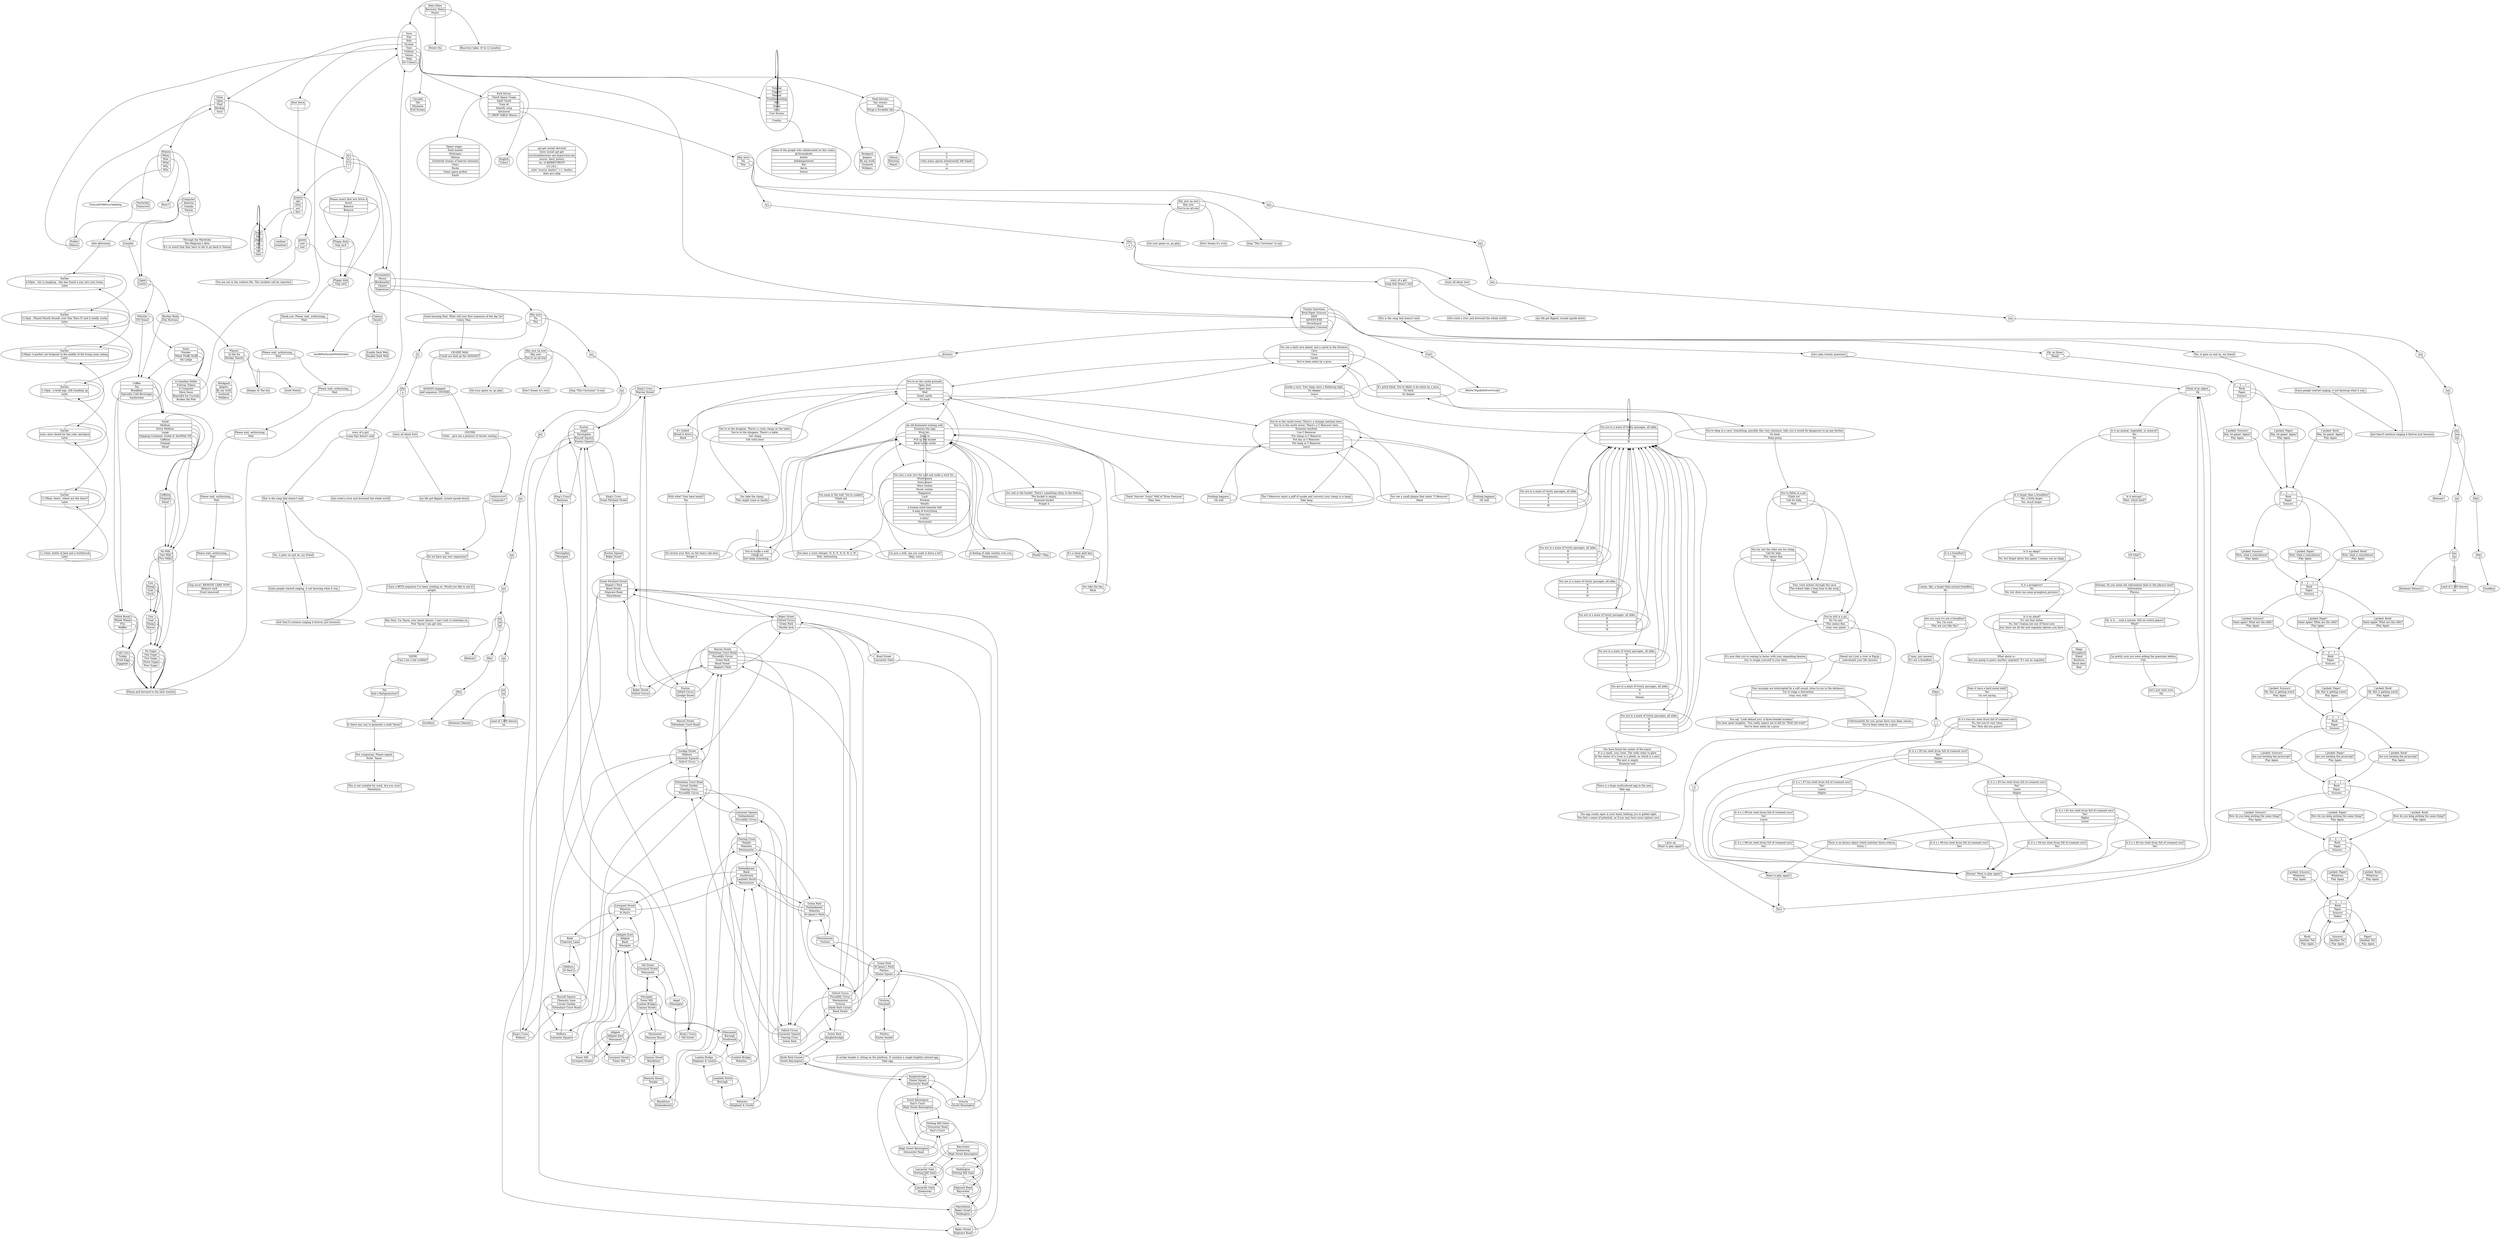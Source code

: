 digraph {

"root"[label=<<table border="0" cellborder="1" cellspacing="0">
<tr><td port="0">Main Menu</td></tr>
<tr><td port="1">Recovery Menu</td></tr>
<tr><td port="2">Power</td></tr>
</table>>];
"root":"0"->"Qicho3pxwwtFXxf5ZJMuDc"
"root":"1"->"SBJU5emcQBemvQcH53PW63"
"root":"2"->"999rE9MMUxChV7MSbySXfR"

"Qicho3pxwwtFXxf5ZJMuDc"[label=<<table border="0" cellborder="1" cellspacing="0">
<tr><td port="0">Save</td></tr>
<tr><td port="1">File</td></tr>
<tr><td port="2">Edit</td></tr>
<tr><td port="3">System</td></tr>
<tr><td port="4">View</td></tr>
<tr><td port="5">Utilities</td></tr>
<tr><td port="6">Games</td></tr>
<tr><td port="7">Help</td></tr>
<tr><td port="8">Do Crimes</td></tr>
</table>>];
"Qicho3pxwwtFXxf5ZJMuDc":"1"->"RvpznS8FH4sMTDvxhDjJsZ"
"Qicho3pxwwtFXxf5ZJMuDc":"3"->"Y8nZk3UNQnJ5iYRE992nUP"
"Qicho3pxwwtFXxf5ZJMuDc":"4"->"MssUU4ZKDsMfenXr4GqKJL"
"Qicho3pxwwtFXxf5ZJMuDc":"5"->"X8FCJp95Z2xmpQCeeasrwY"
"Qicho3pxwwtFXxf5ZJMuDc":"6"->"XcZed45twyYouTWHTswmEg"
"Qicho3pxwwtFXxf5ZJMuDc":"7"->"yKVkafy4LJ3UGZXuoi4eA"
"Qicho3pxwwtFXxf5ZJMuDc":"8"->"Rxv9DzM417BTEBgeGc8tHf"

"RvpznS8FH4sMTDvxhDjJsZ"[label=<<table border="0" cellborder="1" cellspacing="0">
<tr><td port="0">Close</td></tr>
<tr><td port="1">Open</td></tr>
<tr><td port="2">Find</td></tr>
<tr><td port="3">Backup</td></tr>
<tr><td port="4">Save</td></tr>
</table>>];
"RvpznS8FH4sMTDvxhDjJsZ":"1"->"3tBksvtxCic2uQTL31yo8e"
"RvpznS8FH4sMTDvxhDjJsZ":"2"->"17qMMv93BfQTU2R7dMqpxz"

"3tBksvtxCic2uQTL31yo8e"[label=<<table border="0" cellborder="1" cellspacing="0">
<tr><td port="0">A:\</td></tr>
<tr><td port="1">A:\</td></tr>
<tr><td port="2">C:\</td></tr>
<tr><td port="3">/</td></tr>
</table>>];
"3tBksvtxCic2uQTL31yo8e":"0"->"3h3CiQdd7oUoQAUmrGYGg8"
"3tBksvtxCic2uQTL31yo8e":"1"->"MRm3edkN4j1u3JRqtPsv2s"
"3tBksvtxCic2uQTL31yo8e":"2"->"MRm3edkN4j1u3JRqtPsv2s"
"3tBksvtxCic2uQTL31yo8e":"3"->"Vrq5kkRDo2qXAfU1uVHUgH"

"3h3CiQdd7oUoQAUmrGYGg8"[label=<<table border="0" cellborder="1" cellspacing="0">
<tr><td port="0">Please insert disk into Drive A</td></tr>
<tr><td port="1">Insert</td></tr>
<tr><td port="2">Remove</td></tr>
<tr><td port="3">Remove</td></tr>
</table>>];
"3h3CiQdd7oUoQAUmrGYGg8":"1"->"P3F3PApsR7MoH96cPujNAT"
"3h3CiQdd7oUoQAUmrGYGg8":"2"->"MMJUCRhk4yX7Vdywmxf8Qr"
"3h3CiQdd7oUoQAUmrGYGg8":"3"->"MMJUCRhk4yX7Vdywmxf8Qr"

"P3F3PApsR7MoH96cPujNAT"[label=<<table border="0" cellborder="1" cellspacing="0">
<tr><td port="0">Floppy disk</td></tr>
<tr><td port="1">Chip card</td></tr>
</table>>];
"P3F3PApsR7MoH96cPujNAT":"1"->"F16E4aTpbuWxW6YByvi9xG"

"F16E4aTpbuWxW6YByvi9xG"[label=<<table border="0" cellborder="1" cellspacing="0">
<tr><td port="0">Thank you. Please wait, authorizing...</td></tr>
<tr><td port="1">Wait</td></tr>
</table>>];
"F16E4aTpbuWxW6YByvi9xG":"1"->"TMGriJwHV17zsaCas9RvB5"

"TMGriJwHV17zsaCas9RvB5"[label=<<table border="0" cellborder="1" cellspacing="0">
<tr><td port="0">Please wait, authorizing...</td></tr>
<tr><td port="1">Wait</td></tr>
</table>>];
"TMGriJwHV17zsaCas9RvB5":"1"->"FADM5kZmirYMRiptzruGAo"

"FADM5kZmirYMRiptzruGAo"[label=<<table border="0" cellborder="1" cellspacing="0">
<tr><td port="0">Please wait, authorizing...</td></tr>
<tr><td port="1">Wait</td></tr>
</table>>];
"FADM5kZmirYMRiptzruGAo":"1"->"6gxQ6cSzwXcpeeAhE3AMPQ"

"6gxQ6cSzwXcpeeAhE3AMPQ"[label=<<table border="0" cellborder="1" cellspacing="0">
<tr><td port="0">Please wait, authorizing...</td></tr>
<tr><td port="1">Wait</td></tr>
</table>>];
"6gxQ6cSzwXcpeeAhE3AMPQ":"1"->"WnQfqKLDSLr9TZLdU4d9XJ"

"WnQfqKLDSLr9TZLdU4d9XJ"[label=<<table border="0" cellborder="1" cellspacing="0">
<tr><td port="0">Please wait, authorizing...</td></tr>
<tr><td port="1">Wait</td></tr>
</table>>];
"WnQfqKLDSLr9TZLdU4d9XJ":"1"->"YCiu32Pqdqi5R91hDZWT6a"

"YCiu32Pqdqi5R91hDZWT6a"[label=<<table border="0" cellborder="1" cellspacing="0">
<tr><td port="0">Please wait, authorizing...</td></tr>
<tr><td port="1">Wait</td></tr>
</table>>];
"YCiu32Pqdqi5R91hDZWT6a":"1"->"6JQgsPYT4UURhL9ZM11kdE"

"6JQgsPYT4UURhL9ZM11kdE"[label=<<table border="0" cellborder="1" cellspacing="0">
<tr><td port="0">Chip error! REMOVE CARD NOW!</td></tr>
<tr><td port="1">Remove card</td></tr>
<tr><td port="2">[Card removed]</td></tr>
</table>>];

"MMJUCRhk4yX7Vdywmxf8Qr"[label=<<table border="0" cellborder="1" cellspacing="0">
<tr><td port="0">Floppy disk</td></tr>
<tr><td port="1">Chip card</td></tr>
</table>>];
"MMJUCRhk4yX7Vdywmxf8Qr":"0"->"P3F3PApsR7MoH96cPujNAT"
"MMJUCRhk4yX7Vdywmxf8Qr":"1"->"P3F3PApsR7MoH96cPujNAT"

"MRm3edkN4j1u3JRqtPsv2s"[label=<<table border="0" cellborder="1" cellspacing="0">
<tr><td port="0">Documents/</td></tr>
<tr><td port="1">Music/</td></tr>
<tr><td port="2">Bookmarks/</td></tr>
<tr><td port="3">Games/</td></tr>
<tr><td port="4">Sequences/</td></tr>
</table>>];
"MRm3edkN4j1u3JRqtPsv2s":"1"->"Nvg4oT6zjbGgPL5gYVh4gg"
"MRm3edkN4j1u3JRqtPsv2s":"2"->"9VHsxz3znSNP75hFjcErsS"
"MRm3edkN4j1u3JRqtPsv2s":"3"->"XcZed45twyYouTWHTswmEg"
"MRm3edkN4j1u3JRqtPsv2s":"4"->"DvrfErSnMwNTfSBdJ6bAVV"

"Nvg4oT6zjbGgPL5gYVh4gg"[label=<<table border="0" cellborder="1" cellspacing="0">
<tr><td port="0">Hey now</td></tr>
<tr><td port="1">Na</td></tr>
<tr><td port="2">This</td></tr>
</table>>];
"Nvg4oT6zjbGgPL5gYVh4gg":"0"->"XP7zdbsBLHx3RdnNdXHfXZ"
"Nvg4oT6zjbGgPL5gYVh4gg":"1"->"FjzwBbVtjcwozSva2yPS6e"
"Nvg4oT6zjbGgPL5gYVh4gg":"2"->"K4PV3UnYwWwnChKn6SHypn"

"XP7zdbsBLHx3RdnNdXHfXZ"[label=<<table border="0" cellborder="1" cellspacing="0">
<tr><td port="0">Hey now na now</td></tr>
<tr><td port="1">Hey now</td></tr>
<tr><td port="2">You're an all-star</td></tr>
</table>>];
"XP7zdbsBLHx3RdnNdXHfXZ":"0"->"PtmbMEs4WStE3mBgBudcj9"
"XP7zdbsBLHx3RdnNdXHfXZ":"1"->"5zZR4mDnMB9SFNSx9vTc5m"
"XP7zdbsBLHx3RdnNdXHfXZ":"2"->"JFCtNzNsrtX334JcVWeXY5"

"PtmbMEs4WStE3mBgBudcj9"[label=<<table border="0" cellborder="1" cellspacing="0">
<tr><td port="0">Sing "This Corrosion" to me</td></tr>
</table>>];

"5zZR4mDnMB9SFNSx9vTc5m"[label=<<table border="0" cellborder="1" cellspacing="0">
<tr><td port="0">Don't dream it's over</td></tr>
</table>>];

"JFCtNzNsrtX334JcVWeXY5"[label=<<table border="0" cellborder="1" cellspacing="0">
<tr><td port="0">Get your game on, go play</td></tr>
</table>>];

"FjzwBbVtjcwozSva2yPS6e"[label=<<table border="0" cellborder="1" cellspacing="0">
<tr><td port="0">na</td></tr>
</table>>];
"FjzwBbVtjcwozSva2yPS6e":"0"->"R92uk8wve56gyHPzDJYMAG"

"R92uk8wve56gyHPzDJYMAG"[label=<<table border="0" cellborder="1" cellspacing="0">
<tr><td port="0">na</td></tr>
</table>>];
"R92uk8wve56gyHPzDJYMAG":"0"->"8HUA7JbAyLNcVzLSLywhLn"

"8HUA7JbAyLNcVzLSLywhLn"[label=<<table border="0" cellborder="1" cellspacing="0">
<tr><td port="0">na</td></tr>
</table>>];
"8HUA7JbAyLNcVzLSLywhLn":"0"->"RCreaXYBWCtRcTuYEGX8Cm"

"RCreaXYBWCtRcTuYEGX8Cm"[label=<<table border="0" cellborder="1" cellspacing="0">
<tr><td port="0">na</td></tr>
</table>>];
"RCreaXYBWCtRcTuYEGX8Cm":"0"->"JFs17pqyjLAByFT7Ws5Pro"

"JFs17pqyjLAByFT7Ws5Pro"[label=<<table border="0" cellborder="1" cellspacing="0">
<tr><td port="0">na</td></tr>
</table>>];
"JFs17pqyjLAByFT7Ws5Pro":"0"->"BFjFdGpRyWFrWYyLxR9AAT"

"BFjFdGpRyWFrWYyLxR9AAT"[label=<<table border="0" cellborder="1" cellspacing="0">
<tr><td port="0">na</td></tr>
</table>>];
"BFjFdGpRyWFrWYyLxR9AAT":"0"->"LJFL58j1ZDLZ1qTPoGGuiT"

"LJFL58j1ZDLZ1qTPoGGuiT"[label=<<table border="0" cellborder="1" cellspacing="0">
<tr><td port="0">na</td></tr>
<tr><td port="1">na</td></tr>
<tr><td port="2">na</td></tr>
</table>>];
"LJFL58j1ZDLZ1qTPoGGuiT":"0"->"TBgoDwA5DUQ3YYVsgiq4yZ"
"LJFL58j1ZDLZ1qTPoGGuiT":"1"->"G6DqcFPTzBUmn4MK1imZdd"
"LJFL58j1ZDLZ1qTPoGGuiT":"2"->"UVKHnz5G1p7PPXDhEVxcYi"

"TBgoDwA5DUQ3YYVsgiq4yZ"[label=<<table border="0" cellborder="1" cellspacing="0">
<tr><td port="0">Batman!</td></tr>
</table>>];

"G6DqcFPTzBUmn4MK1imZdd"[label=<<table border="0" cellborder="1" cellspacing="0">
<tr><td port="0">na</td></tr>
</table>>];
"G6DqcFPTzBUmn4MK1imZdd":"0"->"4fPHUEdJDCgaRtvMYufMCU"

"4fPHUEdJDCgaRtvMYufMCU"[label=<<table border="0" cellborder="1" cellspacing="0">
<tr><td port="0">na</td></tr>
<tr><td port="1">na</td></tr>
</table>>];
"4fPHUEdJDCgaRtvMYufMCU":"0"->"Kk7tdPWYhoS2hAFnBEZicY"
"4fPHUEdJDCgaRtvMYufMCU":"1"->"HgLyKU2wLBbfJyhxg3Ha4a"

"Kk7tdPWYhoS2hAFnBEZicY"[label=<<table border="0" cellborder="1" cellspacing="0">
<tr><td port="0">Katamari Damacy!</td></tr>
</table>>];

"HgLyKU2wLBbfJyhxg3Ha4a"[label=<<table border="0" cellborder="1" cellspacing="0">
<tr><td port="0">Land of 1,000 dances</td></tr>
<tr><td port="1">na</td></tr>
</table>>];
"HgLyKU2wLBbfJyhxg3Ha4a":"1"->"HgLyKU2wLBbfJyhxg3Ha4a"

"UVKHnz5G1p7PPXDhEVxcYi"[label=<<table border="0" cellborder="1" cellspacing="0">
<tr><td port="0">Hey</td></tr>
</table>>];
"UVKHnz5G1p7PPXDhEVxcYi":"0"->"X3z95MmiXvvtb7tkeTVeWW"

"X3z95MmiXvvtb7tkeTVeWW"[label=<<table border="0" cellborder="1" cellspacing="0">
<tr><td port="0">Hey</td></tr>
</table>>];
"X3z95MmiXvvtb7tkeTVeWW":"0"->"QXDUtw6tC4ocrNsBx8KLJo"

"QXDUtw6tC4ocrNsBx8KLJo"[label=<<table border="0" cellborder="1" cellspacing="0">
<tr><td port="0">Goodbye</td></tr>
</table>>];

"K4PV3UnYwWwnChKn6SHypn"[label=<<table border="0" cellborder="1" cellspacing="0">
<tr><td port="0">is</td></tr>
</table>>];
"K4PV3UnYwWwnChKn6SHypn":"0"->"7qEXpk5kWAicgB2qECWHA1"

"7qEXpk5kWAicgB2qECWHA1"[label=<<table border="0" cellborder="1" cellspacing="0">
<tr><td port="0">the</td></tr>
<tr><td port="1">a</td></tr>
</table>>];
"7qEXpk5kWAicgB2qECWHA1":"0"->"EGhinjae9TfGB5v7dGs4gU"
"7qEXpk5kWAicgB2qECWHA1":"1"->"8vaBp9xnCjCoQVEHQfkjT8"

"EGhinjae9TfGB5v7dGs4gU"[label=<<table border="0" cellborder="1" cellspacing="0">
<tr><td port="0">story of a girl</td></tr>
<tr><td port="1">song that doesn't end</td></tr>
</table>>];
"EGhinjae9TfGB5v7dGs4gU":"0"->"5XvkhDUuH7UJgkEhakRZH8"
"EGhinjae9TfGB5v7dGs4gU":"1"->"HQ5Pufhu5ppfFZSgRTBBR9"

"5XvkhDUuH7UJgkEhakRZH8"[label=<<table border="0" cellborder="1" cellspacing="0">
<tr><td port="0">who cried a river and drowned the whole world</td></tr>
</table>>];

"HQ5Pufhu5ppfFZSgRTBBR9"[label=<<table border="0" cellborder="1" cellspacing="0">
<tr><td port="0">This is the song that doesn't end</td></tr>
</table>>];
"HQ5Pufhu5ppfFZSgRTBBR9":"0"->"JirB2fgcLmvQA2rN2igU9S"

"JirB2fgcLmvQA2rN2igU9S"[label=<<table border="0" cellborder="1" cellspacing="0">
<tr><td port="0">Yes, it goes on and on, my friend</td></tr>
</table>>];
"JirB2fgcLmvQA2rN2igU9S":"0"->"EoxPzhGYmHZknnQZg1p6ng"

"EoxPzhGYmHZknnQZg1p6ng"[label=<<table border="0" cellborder="1" cellspacing="0">
<tr><td port="0">Some people started singing, it not knowing what it was,</td></tr>
</table>>];
"EoxPzhGYmHZknnQZg1p6ng":"0"->"PnxdyZvMEZDaLS3PHuRonB"

"PnxdyZvMEZDaLS3PHuRonB"[label=<<table border="0" cellborder="1" cellspacing="0">
<tr><td port="0">And they'll continue singing it forever just because</td></tr>
</table>>];
"PnxdyZvMEZDaLS3PHuRonB":"0"->"HQ5Pufhu5ppfFZSgRTBBR9"

"8vaBp9xnCjCoQVEHQfkjT8"[label=<<table border="0" cellborder="1" cellspacing="0">
<tr><td port="0">story all about how</td></tr>
</table>>];
"8vaBp9xnCjCoQVEHQfkjT8":"0"->"3oBCbS2YC65gDx49DvxY85"

"3oBCbS2YC65gDx49DvxY85"[label=<<table border="0" cellborder="1" cellspacing="0">
<tr><td port="0">my life got flipped, turned upside down</td></tr>
</table>>];

"9VHsxz3znSNP75hFjcErsS"[label=<<table border="0" cellborder="1" cellspacing="0">
<tr><td port="0">Comics</td></tr>
<tr><td port="1">Secret</td></tr>
</table>>];
"9VHsxz3znSNP75hFjcErsS":"0"->"Ao2B8XnNyxQrFHzEhDsk4c"
"9VHsxz3znSNP75hFjcErsS":"1"->"BJM1k8nz2X2CgjcwDtpYQf"

"BJM1k8nz2X2CgjcwDtpYQf"[label=<<table border="0" cellborder="1" cellspacing="0">
<tr><td port="0">Enable Dark Web</td></tr>
<tr><td port="1">Disable Dark Web</td></tr>
</table>>];

"DvrfErSnMwNTfSBdJ6bAVV"[label=<<table border="0" cellborder="1" cellspacing="0">
<tr><td port="0">Good morning Paul. What will your first sequence of the day be?</td></tr>
<tr><td port="1">Celery Man</td></tr>
</table>>];
"DvrfErSnMwNTfSBdJ6bAVV":"1"->"BC1bM847B1HrjtTK7w67SQ"

"BC1bM847B1HrjtTK7w67SQ"[label=<<table border="0" cellborder="1" cellspacing="0">
<tr><td port="0">CELERY MAN</td></tr>
<tr><td port="1">Could you kick up the 4d3d3d3?</td></tr>
</table>>];
"BC1bM847B1HrjtTK7w67SQ":"1"->"CicbRq6s5q3iu7b69kHFip"

"CicbRq6s5q3iu7b69kHFip"[label=<<table border="0" cellborder="1" cellspacing="0">
<tr><td port="0">4d3d3d3 engaged.</td></tr>
<tr><td port="1">add sequence: OYSTER</td></tr>
</table>>];
"CicbRq6s5q3iu7b69kHFip":"1"->"EWrkyJmNc7Nx5EMmVWqivZ"

"EWrkyJmNc7Nx5EMmVWqivZ"[label=<<table border="0" cellborder="1" cellspacing="0">
<tr><td port="0">OYSTER</td></tr>
<tr><td port="1">Uhhh... give me a printout of Oyster smiling.</td></tr>
</table>>];
"EWrkyJmNc7Nx5EMmVWqivZ":"1"->"RgpmRFkS7f5eoTi928aPDF"

"RgpmRFkS7f5eoTi928aPDF"[label=<<table border="0" cellborder="1" cellspacing="0">
<tr><td port="0">*whirrrrrrrr*</td></tr>
<tr><td port="1">Computer?</td></tr>
</table>>];
"RgpmRFkS7f5eoTi928aPDF":"1"->"4fxxV32Hp2Tofk3Ptbd5rp"

"4fxxV32Hp2Tofk3Ptbd5rp"[label=<<table border="0" cellborder="1" cellspacing="0">
<tr><td port="0">Yes.</td></tr>
<tr><td port="1">Do we have any new sequences?</td></tr>
</table>>];
"4fxxV32Hp2Tofk3Ptbd5rp":"1"->"DwYKCB3cs11GE1eXHGtoHw"

"DwYKCB3cs11GE1eXHGtoHw"[label=<<table border="0" cellborder="1" cellspacing="0">
<tr><td port="0">I have a BETA sequence I've been working on. Would you like to see it?</td></tr>
<tr><td port="1">... alright.</td></tr>
</table>>];
"DwYKCB3cs11GE1eXHGtoHw":"1"->"CXk7q3EdfFhByig6DoxsFi"

"CXk7q3EdfFhByig6DoxsFi"[label=<<table border="0" cellborder="1" cellspacing="0">
<tr><td port="0">Hey Paul, I'm Tayne, your latest dancer. I can't wait to entertain ya.</td></tr>
<tr><td port="1">Now Tayne I can get into.</td></tr>
</table>>];
"CXk7q3EdfFhByig6DoxsFi":"1"->"TFpc4KP1sxuU3ie4JUGB3n"

"TFpc4KP1sxuU3ie4JUGB3n"[label=<<table border="0" cellborder="1" cellspacing="0">
<tr><td port="0">TAYNE</td></tr>
<tr><td port="1">Can I see a hat wobble?</td></tr>
</table>>];
"TFpc4KP1sxuU3ie4JUGB3n":"1"->"DsPejvcacCWXoB2VqvFgoA"

"DsPejvcacCWXoB2VqvFgoA"[label=<<table border="0" cellborder="1" cellspacing="0">
<tr><td port="0">Yes.</td></tr>
<tr><td port="1">And a flarhgunnstow?</td></tr>
</table>>];
"DsPejvcacCWXoB2VqvFgoA":"1"->"4qy2eJsNrqTm7XLnDkY4oB"

"4qy2eJsNrqTm7XLnDkY4oB"[label=<<table border="0" cellborder="1" cellspacing="0">
<tr><td port="0">Yes.</td></tr>
<tr><td port="1">Is there any way to generate a nude Tayne?</td></tr>
</table>>];
"4qy2eJsNrqTm7XLnDkY4oB":"1"->"HfhH9VzEyNG8fHr2ZiNSgK"

"HfhH9VzEyNG8fHr2ZiNSgK"[label=<<table border="0" cellborder="1" cellspacing="0">
<tr><td port="0">Not computing. Please repeat.</td></tr>
<tr><td port="1">Nude. Tayne.</td></tr>
</table>>];
"HfhH9VzEyNG8fHr2ZiNSgK":"1"->"46tf1AP7tMkcXwwjTVnorK"

"46tf1AP7tMkcXwwjTVnorK"[label=<<table border="0" cellborder="1" cellspacing="0">
<tr><td port="0">This is not suitable for work. Are you sure?</td></tr>
<tr><td port="1">Mmmhmm.</td></tr>
</table>>];

"Vrq5kkRDo2qXAfU1uVHUgH"[label=<<table border="0" cellborder="1" cellspacing="0">
<tr><td port="0">home/</td></tr>
<tr><td port="1">opt/</td></tr>
<tr><td port="2">sbin/</td></tr>
<tr><td port="3">usr/</td></tr>
<tr><td port="4">dev/</td></tr>
</table>>];
"Vrq5kkRDo2qXAfU1uVHUgH":"0"->"MoJLWfaZ4EiDkHxFtohCiq"
"Vrq5kkRDo2qXAfU1uVHUgH":"3"->"7gaV4qnmB9QDCZ59TVDQWt"
"Vrq5kkRDo2qXAfU1uVHUgH":"4"->"EabKsZLpMguqPcA57doSyF"

"MoJLWfaZ4EiDkHxFtohCiq"[label=<<table border="0" cellborder="1" cellspacing="0">
<tr><td port="0">guest</td></tr>
<tr><td port="1">user</td></tr>
<tr><td port="2">root</td></tr>
</table>>];
"MoJLWfaZ4EiDkHxFtohCiq":"1"->"MRm3edkN4j1u3JRqtPsv2s"
"MoJLWfaZ4EiDkHxFtohCiq":"2"->"LrP7spkoYRc2aBAbJgk3g7"

"LrP7spkoYRc2aBAbJgk3g7"[label=<<table border="0" cellborder="1" cellspacing="0">
<tr><td port="0">You are not in the sudoers file. This incident will be reported.</td></tr>
</table>>];

"7gaV4qnmB9QDCZ59TVDQWt"[label=<<table border="0" cellborder="1" cellspacing="0">
<tr><td port="0">local/</td></tr>
<tr><td port="1">bin/</td></tr>
<tr><td port="2">share/</td></tr>
<tr><td port="3">opt/</td></tr>
<tr><td port="4">usr/</td></tr>
<tr><td port="5">var/</td></tr>
<tr><td port="6">sbin/</td></tr>
</table>>];
"7gaV4qnmB9QDCZ59TVDQWt":"0"->"7gaV4qnmB9QDCZ59TVDQWt"
"7gaV4qnmB9QDCZ59TVDQWt":"1"->"7gaV4qnmB9QDCZ59TVDQWt"
"7gaV4qnmB9QDCZ59TVDQWt":"2"->"7gaV4qnmB9QDCZ59TVDQWt"
"7gaV4qnmB9QDCZ59TVDQWt":"3"->"7gaV4qnmB9QDCZ59TVDQWt"
"7gaV4qnmB9QDCZ59TVDQWt":"4"->"7gaV4qnmB9QDCZ59TVDQWt"
"7gaV4qnmB9QDCZ59TVDQWt":"5"->"7gaV4qnmB9QDCZ59TVDQWt"
"7gaV4qnmB9QDCZ59TVDQWt":"6"->"7gaV4qnmB9QDCZ59TVDQWt"

"EabKsZLpMguqPcA57doSyF"[label=<<table border="0" cellborder="1" cellspacing="0">
<tr><td port="0">random/</td></tr>
<tr><td port="1">urandom/</td></tr>
</table>>];

"17qMMv93BfQTU2R7dMqpxz"[label=<<table border="0" cellborder="1" cellspacing="0">
<tr><td port="0">Where</td></tr>
<tr><td port="1">When</td></tr>
<tr><td port="2">How</td></tr>
<tr><td port="3">What</td></tr>
<tr><td port="4">Why</td></tr>
<tr><td port="5">Who</td></tr>
</table>>];
"17qMMv93BfQTU2R7dMqpxz":"0"->"5iTsDDJ2aMufDx9snzuJhk"
"17qMMv93BfQTU2R7dMqpxz":"1"->"A8DDFcLgiJVE1W9tJL5WLj"
"17qMMv93BfQTU2R7dMqpxz":"2"->"D3g8JDCco3Y2hPBo8TQVk1"
"17qMMv93BfQTU2R7dMqpxz":"5"->"T2azcrJ4TH9Fn1eTakXxbg"

"5iTsDDJ2aMufDx9snzuJhk"[label=<<table border="0" cellborder="1" cellspacing="0">
<tr><td port="0">Computer</td></tr>
<tr><td port="1">America</td></tr>
<tr><td port="2">Canada</td></tr>
<tr><td port="3">Narnia</td></tr>
</table>>];
"5iTsDDJ2aMufDx9snzuJhk":"0"->"XjuyF1Liy4JCQvQh89ki4p"
"5iTsDDJ2aMufDx9snzuJhk":"1"->"XHXjdGpyDoA1LeKVEoLnTm"
"5iTsDDJ2aMufDx9snzuJhk":"2"->"Xv9MuB9S9f1L5KYB3ftdpG"
"5iTsDDJ2aMufDx9snzuJhk":"3"->"M8yd5BWzKiddQViYkshK54"

"XjuyF1Liy4JCQvQh89ki4p"[label=<<table border="0" cellborder="1" cellspacing="0">
<tr><td port="0">Folder</td></tr>
<tr><td port="1">Menus</td></tr>
</table>>];
"XjuyF1Liy4JCQvQh89ki4p":"0"->"RvpznS8FH4sMTDvxhDjJsZ"
"XjuyF1Liy4JCQvQh89ki4p":"1"->"Qicho3pxwwtFXxf5ZJMuDc"

"XHXjdGpyDoA1LeKVEoLnTm"[label=<<table border="0" cellborder="1" cellspacing="0">
<tr><td port="0">Canada</td></tr>
</table>>];
"XHXjdGpyDoA1LeKVEoLnTm":"0"->"Xv9MuB9S9f1L5KYB3ftdpG"

"Xv9MuB9S9f1L5KYB3ftdpG"[label=<<table border="0" cellborder="1" cellspacing="0">
<tr><td port="0">Upper</td></tr>
<tr><td port="1">Lower</td></tr>
</table>>];
"Xv9MuB9S9f1L5KYB3ftdpG":"0"->"SuKY4d6xdveVmcNTHs43K5"
"Xv9MuB9S9f1L5KYB3ftdpG":"1"->"2AFXtRp5pReTMgoWPmRxfY"

"SuKY4d6xdveVmcNTHs43K5"[label=<<table border="0" cellborder="1" cellspacing="0">
<tr><td port="0">Whistler</td></tr>
<tr><td port="1">CN Tower</td></tr>
</table>>];
"SuKY4d6xdveVmcNTHs43K5":"0"->"VbK664EyYksjHvSRgi7FAV"
"SuKY4d6xdveVmcNTHs43K5":"1"->"DAYwY4Lsfz7DSwFJ1Gxbft"

"VbK664EyYksjHvSRgi7FAV"[label=<<table border="0" cellborder="1" cellspacing="0">
<tr><td port="0">Snow</td></tr>
<tr><td port="1">Powder</td></tr>
<tr><td port="2">White Fluffy Stuff</td></tr>
<tr><td port="3">Ski Lodge</td></tr>
</table>>];
"VbK664EyYksjHvSRgi7FAV":"0"->"SpHqevUk6dHuV4p7Hh9AKC"
"VbK664EyYksjHvSRgi7FAV":"1"->"SpHqevUk6dHuV4p7Hh9AKC"
"VbK664EyYksjHvSRgi7FAV":"2"->"SpHqevUk6dHuV4p7Hh9AKC"
"VbK664EyYksjHvSRgi7FAV":"3"->"DAYwY4Lsfz7DSwFJ1Gxbft"

"SpHqevUk6dHuV4p7Hh9AKC"[label=<<table border="0" cellborder="1" cellspacing="0">
<tr><td port="0">A Canadian Dollar</td></tr>
<tr><td port="1">Subway Tokens</td></tr>
<tr><td port="2">A Computer</td></tr>
<tr><td port="3">More Snow</td></tr>
<tr><td port="4">Beautiful Ice Crystals</td></tr>
<tr><td port="5">Broken Ski Pole</td></tr>
</table>>];
"SpHqevUk6dHuV4p7Hh9AKC":"2"->"Qicho3pxwwtFXxf5ZJMuDc"

"DAYwY4Lsfz7DSwFJ1Gxbft"[label=<<table border="0" cellborder="1" cellspacing="0">
<tr><td port="0">Coffee</td></tr>
<tr><td port="1">Tea</td></tr>
<tr><td port="2">Breakfast</td></tr>
<tr><td port="3">Specialty Cold Beverages</td></tr>
<tr><td port="4">Sandwiches</td></tr>
</table>>];
"DAYwY4Lsfz7DSwFJ1Gxbft":"0"->"NMGTr15Ec7bmQGFEXPkySZ"
"DAYwY4Lsfz7DSwFJ1Gxbft":"1"->"NMGTr15Ec7bmQGFEXPkySZ"
"DAYwY4Lsfz7DSwFJ1Gxbft":"2"->"4gsw2uozhbJJPDN8J3D4Ed"
"DAYwY4Lsfz7DSwFJ1Gxbft":"3"->"NMGTr15Ec7bmQGFEXPkySZ"
"DAYwY4Lsfz7DSwFJ1Gxbft":"4"->"4gsw2uozhbJJPDN8J3D4Ed"

"NMGTr15Ec7bmQGFEXPkySZ"[label=<<table border="0" cellborder="1" cellspacing="0">
<tr><td port="0">Small</td></tr>
<tr><td port="1">Medium</td></tr>
<tr><td port="2">Extra Medium</td></tr>
<tr><td port="3">Large</td></tr>
<tr><td port="4">Shipping Container visible if: darkWeb ON</td></tr>
<tr><td port="5">Caffeine</td></tr>
<tr><td port="6">Original</td></tr>
<tr><td port="7">Decaf</td></tr>
</table>>];
"NMGTr15Ec7bmQGFEXPkySZ":"0"->"QBSNTfrhM8aeHCmGQHjXSe"
"NMGTr15Ec7bmQGFEXPkySZ":"1"->"QBSNTfrhM8aeHCmGQHjXSe"
"NMGTr15Ec7bmQGFEXPkySZ":"2"->"QBSNTfrhM8aeHCmGQHjXSe"
"NMGTr15Ec7bmQGFEXPkySZ":"3"->"QBSNTfrhM8aeHCmGQHjXSe"
"NMGTr15Ec7bmQGFEXPkySZ":"4"->"QBSNTfrhM8aeHCmGQHjXSe"
"NMGTr15Ec7bmQGFEXPkySZ":"6"->"GZZDXUhmLMCN5JSqMZwmLy"
"NMGTr15Ec7bmQGFEXPkySZ":"7"->"GZZDXUhmLMCN5JSqMZwmLy"

"QBSNTfrhM8aeHCmGQHjXSe"[label=<<table border="0" cellborder="1" cellspacing="0">
<tr><td port="0">Caffeine</td></tr>
<tr><td port="1">Original</td></tr>
<tr><td port="2">Decaf</td></tr>
</table>>];
"QBSNTfrhM8aeHCmGQHjXSe":"1"->"GZZDXUhmLMCN5JSqMZwmLy"
"QBSNTfrhM8aeHCmGQHjXSe":"2"->"GZZDXUhmLMCN5JSqMZwmLy"

"GZZDXUhmLMCN5JSqMZwmLy"[label=<<table border="0" cellborder="1" cellspacing="0">
<tr><td port="0">No Milk</td></tr>
<tr><td port="1">One Milk</td></tr>
<tr><td port="2">Two Milks</td></tr>
</table>>];
"GZZDXUhmLMCN5JSqMZwmLy":"0"->"ABqNKu2sABs5pTuSiiNYz8"
"GZZDXUhmLMCN5JSqMZwmLy":"1"->"ABqNKu2sABs5pTuSiiNYz8"
"GZZDXUhmLMCN5JSqMZwmLy":"2"->"UsGVnWmc6hphyW5GCGnYGb"

"ABqNKu2sABs5pTuSiiNYz8"[label=<<table border="0" cellborder="1" cellspacing="0">
<tr><td port="0">No Sugar</td></tr>
<tr><td port="1">One Sugar</td></tr>
<tr><td port="2">Two Sugar</td></tr>
<tr><td port="3">Three Sugar</td></tr>
<tr><td port="4">Four Sugar</td></tr>
</table>>];
"ABqNKu2sABs5pTuSiiNYz8":"0"->"P25HtvfB6XcB3hYSgwaNk3"
"ABqNKu2sABs5pTuSiiNYz8":"1"->"P25HtvfB6XcB3hYSgwaNk3"
"ABqNKu2sABs5pTuSiiNYz8":"2"->"P25HtvfB6XcB3hYSgwaNk3"
"ABqNKu2sABs5pTuSiiNYz8":"3"->"P25HtvfB6XcB3hYSgwaNk3"
"ABqNKu2sABs5pTuSiiNYz8":"4"->"P25HtvfB6XcB3hYSgwaNk3"

"P25HtvfB6XcB3hYSgwaNk3"[label=<<table border="0" cellborder="1" cellspacing="0">
<tr><td port="0">Please pull forward to the next window</td></tr>
</table>>];
"P25HtvfB6XcB3hYSgwaNk3":"0"->"Qicho3pxwwtFXxf5ZJMuDc"

"UsGVnWmc6hphyW5GCGnYGb"[label=<<table border="0" cellborder="1" cellspacing="0">
<tr><td port="0">Cow</td></tr>
<tr><td port="1">Sheep</td></tr>
<tr><td port="2">Goat</td></tr>
<tr><td port="3">Duck</td></tr>
</table>>];
"UsGVnWmc6hphyW5GCGnYGb":"0"->"3TyfqDNY9LV9QbBG5CbJHQ"
"UsGVnWmc6hphyW5GCGnYGb":"1"->"3TyfqDNY9LV9QbBG5CbJHQ"
"UsGVnWmc6hphyW5GCGnYGb":"2"->"3TyfqDNY9LV9QbBG5CbJHQ"
"UsGVnWmc6hphyW5GCGnYGb":"3"->"3TyfqDNY9LV9QbBG5CbJHQ"

"3TyfqDNY9LV9QbBG5CbJHQ"[label=<<table border="0" cellborder="1" cellspacing="0">
<tr><td port="0">Cow</td></tr>
<tr><td port="1">Goat</td></tr>
<tr><td port="2">Sheep</td></tr>
<tr><td port="3">Horse</td></tr>
</table>>];
"3TyfqDNY9LV9QbBG5CbJHQ":"0"->"ABqNKu2sABs5pTuSiiNYz8"
"3TyfqDNY9LV9QbBG5CbJHQ":"1"->"ABqNKu2sABs5pTuSiiNYz8"
"3TyfqDNY9LV9QbBG5CbJHQ":"2"->"ABqNKu2sABs5pTuSiiNYz8"
"3TyfqDNY9LV9QbBG5CbJHQ":"3"->"ABqNKu2sABs5pTuSiiNYz8"

"4gsw2uozhbJJPDN8J3D4Ed"[label=<<table border="0" cellborder="1" cellspacing="0">
<tr><td port="0">White Bread</td></tr>
<tr><td port="1">Whole Wheat</td></tr>
<tr><td port="2">Pita</td></tr>
<tr><td port="3">Waffles</td></tr>
</table>>];
"4gsw2uozhbJJPDN8J3D4Ed":"0"->"KAHGVwcQSkExBXYgEyAkkR"
"4gsw2uozhbJJPDN8J3D4Ed":"1"->"KAHGVwcQSkExBXYgEyAkkR"
"4gsw2uozhbJJPDN8J3D4Ed":"2"->"KAHGVwcQSkExBXYgEyAkkR"
"4gsw2uozhbJJPDN8J3D4Ed":"3"->"KAHGVwcQSkExBXYgEyAkkR"

"KAHGVwcQSkExBXYgEyAkkR"[label=<<table border="0" cellborder="1" cellspacing="0">
<tr><td port="0">Cold Cuts</td></tr>
<tr><td port="1">Turkey</td></tr>
<tr><td port="2">Fried Egg</td></tr>
<tr><td port="3">Eggplant</td></tr>
</table>>];
"KAHGVwcQSkExBXYgEyAkkR":"0"->"P25HtvfB6XcB3hYSgwaNk3"
"KAHGVwcQSkExBXYgEyAkkR":"1"->"P25HtvfB6XcB3hYSgwaNk3"
"KAHGVwcQSkExBXYgEyAkkR":"2"->"P25HtvfB6XcB3hYSgwaNk3"
"KAHGVwcQSkExBXYgEyAkkR":"3"->"P25HtvfB6XcB3hYSgwaNk3"

"2AFXtRp5pReTMgoWPmRxfY"[label=<<table border="0" cellborder="1" cellspacing="0">
<tr><td port="0">Hockey Rink</td></tr>
<tr><td port="1">Tim Hortons</td></tr>
</table>>];
"2AFXtRp5pReTMgoWPmRxfY":"0"->"KKcCE4E8DxF4e991ms7NRF"
"2AFXtRp5pReTMgoWPmRxfY":"1"->"DAYwY4Lsfz7DSwFJ1Gxbft"

"KKcCE4E8DxF4e991ms7NRF"[label=<<table border="0" cellborder="1" cellspacing="0">
<tr><td port="0">Players</td></tr>
<tr><td port="1">In the Ice</td></tr>
<tr><td port="2">Hockey Shouts</td></tr>
</table>>];
"KKcCE4E8DxF4e991ms7NRF":"0"->"6Gy9ENypbxSwC2sYpckW2d"
"KKcCE4E8DxF4e991ms7NRF":"1"->"WN6dfe7j5r6qkTyWVuHYbP"
"KKcCE4E8DxF4e991ms7NRF":"2"->"4qs1eTv9mUGJ1JVvJb1HzG"

"6Gy9ENypbxSwC2sYpckW2d"[label=<<table border="0" cellborder="1" cellspacing="0">
<tr><td port="0">Scott Foster</td></tr>
</table>>];

"WN6dfe7j5r6qkTyWVuHYbP"[label=<<table border="0" cellborder="1" cellspacing="0">
<tr><td port="0">Deeper In The Ice</td></tr>
</table>>];
"WN6dfe7j5r6qkTyWVuHYbP":"0"->"WN6dfe7j5r6qkTyWVuHYbP"

"4qs1eTv9mUGJ1JVvJb1HzG"[label=<<table border="0" cellborder="1" cellspacing="0">
<tr><td port="0">Heckgosh</td></tr>
<tr><td port="1">Jeepers</td></tr>
<tr><td port="2">By my troth</td></tr>
<tr><td port="3">Goshawk</td></tr>
<tr><td port="4">Willikers</td></tr>
</table>>];

"M8yd5BWzKiddQViYkshK54"[label=<<table border="0" cellborder="1" cellspacing="0">
<tr><td port="0">Through the Wardrobe</td></tr>
<tr><td port="1">The Magician's Attic</td></tr>
<tr><td port="2">It's so weird that they have to die to go back to Narnia</td></tr>
</table>>];

"A8DDFcLgiJVE1W9tJL5WLj"[label=<<table border="0" cellborder="1" cellspacing="0">
<tr><td port="0">Yesterday</td></tr>
<tr><td port="1">Tomorrow</td></tr>
</table>>];
"A8DDFcLgiJVE1W9tJL5WLj":"0"->"PrAp2fQTTcEvrkqaXE4jso"

"PrAp2fQTTcEvrkqaXE4jso"[label=<<table border="0" cellborder="1" cellspacing="0">
<tr><td port="0">late afternoon</td></tr>
</table>>];
"PrAp2fQTTcEvrkqaXE4jso":"0"->"JViMQ5PvghNeWTCNm3NS17"

"JViMQ5PvghNeWTCNm3NS17"[label=<<table border="0" cellborder="1" cellspacing="0">
<tr><td port="0">Earlier</td></tr>
<tr><td port="1">4:50pm : Siri is laughing.  She has found a way into your home.</td></tr>
<tr><td port="2">Later</td></tr>
</table>>];
"JViMQ5PvghNeWTCNm3NS17":"0"->"MAqiszrXyatdz6KnoJkQPM"

"MAqiszrXyatdz6KnoJkQPM"[label=<<table border="0" cellborder="1" cellspacing="0">
<tr><td port="0">Earlier</td></tr>
<tr><td port="1">3:15pm : Played Mouth Sounds over Star Wars IV and it totally works</td></tr>
<tr><td port="2">Later</td></tr>
</table>>];
"MAqiszrXyatdz6KnoJkQPM":"0"->"7a8PBBmbWYFaK6PT8Bm7KP"
"MAqiszrXyatdz6KnoJkQPM":"2"->"JViMQ5PvghNeWTCNm3NS17"

"7a8PBBmbWYFaK6PT8Bm7KP"[label=<<table border="0" cellborder="1" cellspacing="0">
<tr><td port="0">Earlier</td></tr>
<tr><td port="1">2:00pm: A perfect cat footprint in the middle of the living room ceiling</td></tr>
<tr><td port="2">Later</td></tr>
</table>>];
"7a8PBBmbWYFaK6PT8Bm7KP":"0"->"D4ttvUWZNsyAWZAUWtCfnw"
"7a8PBBmbWYFaK6PT8Bm7KP":"2"->"MAqiszrXyatdz6KnoJkQPM"

"D4ttvUWZNsyAWZAUWtCfnw"[label=<<table border="0" cellborder="1" cellspacing="0">
<tr><td port="0">Earlier</td></tr>
<tr><td port="1">1:10pm : a brief nap, still standing up</td></tr>
<tr><td port="2">Later</td></tr>
</table>>];
"D4ttvUWZNsyAWZAUWtCfnw":"0"->"GvqxejBRDBEYtooaRLuY1K"
"D4ttvUWZNsyAWZAUWtCfnw":"2"->"7a8PBBmbWYFaK6PT8Bm7KP"

"GvqxejBRDBEYtooaRLuY1K"[label=<<table border="0" cellborder="1" cellspacing="0">
<tr><td port="0">Earlier</td></tr>
<tr><td port="1">noon: eyes closed for the solar aneclipse</td></tr>
<tr><td port="2">Later</td></tr>
</table>>];
"GvqxejBRDBEYtooaRLuY1K":"0"->"7MkgQK5bteoDHPET5hmw4o"
"GvqxejBRDBEYtooaRLuY1K":"2"->"D4ttvUWZNsyAWZAUWtCfnw"

"7MkgQK5bteoDHPET5hmw4o"[label=<<table border="0" cellborder="1" cellspacing="0">
<tr><td port="0">Earlier</td></tr>
<tr><td port="1">11:59am: doors, where are the doors?</td></tr>
<tr><td port="2">Later</td></tr>
</table>>];
"7MkgQK5bteoDHPET5hmw4o":"0"->"85QzNNtFYYwiXi8Rk2izbL"
"7MkgQK5bteoDHPET5hmw4o":"2"->"GvqxejBRDBEYtooaRLuY1K"

"85QzNNtFYYwiXi8Rk2izbL"[label=<<table border="0" cellborder="1" cellspacing="0">
<tr><td port="0">11:10am: bottle of Jack and a toothbrush</td></tr>
<tr><td port="1">Later</td></tr>
</table>>];
"85QzNNtFYYwiXi8Rk2izbL":"1"->"7MkgQK5bteoDHPET5hmw4o"

"D3g8JDCco3Y2hPBo8TQVk1"[label=<<table border="0" cellborder="1" cellspacing="0">
<tr><td port="0">How?!</td></tr>
</table>>];

"Y8nZk3UNQnJ5iYRE992nUP"[label=<<table border="0" cellborder="1" cellspacing="0">
<tr><td port="0">Shut down</td></tr>
<tr><td port="1">/</td></tr>
</table>>];
"Y8nZk3UNQnJ5iYRE992nUP":"1"->"Vrq5kkRDo2qXAfU1uVHUgH"

"MssUU4ZKDsMfenXr4GqKJL"[label=<<table border="0" cellborder="1" cellspacing="0">
<tr><td port="0">Cascade</td></tr>
<tr><td port="1">Tile</td></tr>
<tr><td port="2">Minimize</td></tr>
<tr><td port="3">Full Screen</td></tr>
</table>>];

"X8FCJp95Z2xmpQCeeasrwY"[label=<<table border="0" cellborder="1" cellspacing="0">
<tr><td port="0">Park Drives</td></tr>
<tr><td port="1">Check Space Usage</td></tr>
<tr><td port="2">Spell Check</td></tr>
<tr><td port="3">Train AI</td></tr>
<tr><td port="4">Identify song</td></tr>
<tr><td port="5">Advanced</td></tr>
<tr><td port="6">'); DROP TABLE Menus;--</td></tr>
</table>>];
"X8FCJp95Z2xmpQCeeasrwY":"1"->"L9HEuBW5C3YgoLDZoLrNwk"
"X8FCJp95Z2xmpQCeeasrwY":"2"->"H9yzqbT9fXXPJAFYYam3QX"
"X8FCJp95Z2xmpQCeeasrwY":"4"->"Je8dUL7657BiwEZW1qv47P"
"X8FCJp95Z2xmpQCeeasrwY":"5"->"8qEqwKK1MWoMybQaw7bDCv"

"L9HEuBW5C3YgoLDZoLrNwk"[label=<<table border="0" cellborder="1" cellspacing="0">
<tr><td port="0">Space usage:</td></tr>
<tr><td port="1"> - Dark matter</td></tr>
<tr><td port="2"> - Hydrogen</td></tr>
<tr><td port="3"> - Helium</td></tr>
<tr><td port="4"> - Scattered clumps of heavier elements</td></tr>
<tr><td port="5"> - Stars</td></tr>
<tr><td port="6"> - Rocks</td></tr>
<tr><td port="7"> - Some space probes</td></tr>
<tr><td port="8"> - Earth</td></tr>
</table>>];

"H9yzqbT9fXXPJAFYYam3QX"[label=<<table border="0" cellborder="1" cellspacing="0">
<tr><td port="0">English</td></tr>
<tr><td port="1">Colors</td></tr>
</table>>];

"Je8dUL7657BiwEZW1qv47P"[label=<<table border="0" cellborder="1" cellspacing="0">
<tr><td port="0">Hey now</td></tr>
<tr><td port="1">Na</td></tr>
<tr><td port="2">This</td></tr>
</table>>];
"Je8dUL7657BiwEZW1qv47P":"0"->"RTSBJ7rJ2a7JzLgzHRorTZ"
"Je8dUL7657BiwEZW1qv47P":"1"->"WhZUpKddcGdE6UTWXC98K7"
"Je8dUL7657BiwEZW1qv47P":"2"->"TTNTwxX9qfW47AUGVyV5vt"

"RTSBJ7rJ2a7JzLgzHRorTZ"[label=<<table border="0" cellborder="1" cellspacing="0">
<tr><td port="0">Hey now na now</td></tr>
<tr><td port="1">Hey now</td></tr>
<tr><td port="2">You're an all-star</td></tr>
</table>>];
"RTSBJ7rJ2a7JzLgzHRorTZ":"0"->"6WqZnQ2H54HaKPdSAfSn1J"
"RTSBJ7rJ2a7JzLgzHRorTZ":"1"->"Rwq49brGAd1rE9Tn2M6CRw"
"RTSBJ7rJ2a7JzLgzHRorTZ":"2"->"3DPwoX2YPY9YUyGithxSGz"

"6WqZnQ2H54HaKPdSAfSn1J"[label=<<table border="0" cellborder="1" cellspacing="0">
<tr><td port="0">Sing "This Corrosion" to me</td></tr>
</table>>];

"Rwq49brGAd1rE9Tn2M6CRw"[label=<<table border="0" cellborder="1" cellspacing="0">
<tr><td port="0">Don't dream it's over</td></tr>
</table>>];

"3DPwoX2YPY9YUyGithxSGz"[label=<<table border="0" cellborder="1" cellspacing="0">
<tr><td port="0">Get your game on, go play</td></tr>
</table>>];

"WhZUpKddcGdE6UTWXC98K7"[label=<<table border="0" cellborder="1" cellspacing="0">
<tr><td port="0">na</td></tr>
</table>>];
"WhZUpKddcGdE6UTWXC98K7":"0"->"FhWiXhbMk9ScyxdEu6EUrf"

"FhWiXhbMk9ScyxdEu6EUrf"[label=<<table border="0" cellborder="1" cellspacing="0">
<tr><td port="0">na</td></tr>
</table>>];
"FhWiXhbMk9ScyxdEu6EUrf":"0"->"FNVE3jSpZhg5586beBx3we"

"FNVE3jSpZhg5586beBx3we"[label=<<table border="0" cellborder="1" cellspacing="0">
<tr><td port="0">na</td></tr>
</table>>];
"FNVE3jSpZhg5586beBx3we":"0"->"7LAQ91BQfZ45ddobk1jXeM"

"7LAQ91BQfZ45ddobk1jXeM"[label=<<table border="0" cellborder="1" cellspacing="0">
<tr><td port="0">na</td></tr>
</table>>];
"7LAQ91BQfZ45ddobk1jXeM":"0"->"MiVNoR9YncWdp9otz7URmr"

"MiVNoR9YncWdp9otz7URmr"[label=<<table border="0" cellborder="1" cellspacing="0">
<tr><td port="0">na</td></tr>
</table>>];
"MiVNoR9YncWdp9otz7URmr":"0"->"K4Sa1m9d4PyLfwtNSh8338"

"K4Sa1m9d4PyLfwtNSh8338"[label=<<table border="0" cellborder="1" cellspacing="0">
<tr><td port="0">na</td></tr>
</table>>];
"K4Sa1m9d4PyLfwtNSh8338":"0"->"67R37SxJZcnG2G5rgQYnZh"

"67R37SxJZcnG2G5rgQYnZh"[label=<<table border="0" cellborder="1" cellspacing="0">
<tr><td port="0">na</td></tr>
<tr><td port="1">na</td></tr>
<tr><td port="2">na</td></tr>
</table>>];
"67R37SxJZcnG2G5rgQYnZh":"0"->"XPxs9i3otrgpfFxUVpi2aL"
"67R37SxJZcnG2G5rgQYnZh":"1"->"JqEZXzd5dgL8mmY2Fay4U5"
"67R37SxJZcnG2G5rgQYnZh":"2"->"8YfZoEW68BLXc9dagqChzB"

"XPxs9i3otrgpfFxUVpi2aL"[label=<<table border="0" cellborder="1" cellspacing="0">
<tr><td port="0">Batman!</td></tr>
</table>>];

"JqEZXzd5dgL8mmY2Fay4U5"[label=<<table border="0" cellborder="1" cellspacing="0">
<tr><td port="0">na</td></tr>
</table>>];
"JqEZXzd5dgL8mmY2Fay4U5":"0"->"HdPqiQvqcBb1cxPiBzBMr9"

"HdPqiQvqcBb1cxPiBzBMr9"[label=<<table border="0" cellborder="1" cellspacing="0">
<tr><td port="0">na</td></tr>
<tr><td port="1">na</td></tr>
</table>>];
"HdPqiQvqcBb1cxPiBzBMr9":"0"->"BgttiFPb6MAPGUMLzmeJe9"
"HdPqiQvqcBb1cxPiBzBMr9":"1"->"R9vmdvcjfa6RRKS18Xxo1X"

"BgttiFPb6MAPGUMLzmeJe9"[label=<<table border="0" cellborder="1" cellspacing="0">
<tr><td port="0">Katamari Damacy!</td></tr>
</table>>];

"R9vmdvcjfa6RRKS18Xxo1X"[label=<<table border="0" cellborder="1" cellspacing="0">
<tr><td port="0">Land of 1,000 dances</td></tr>
<tr><td port="1">na</td></tr>
</table>>];
"R9vmdvcjfa6RRKS18Xxo1X":"1"->"R9vmdvcjfa6RRKS18Xxo1X"

"8YfZoEW68BLXc9dagqChzB"[label=<<table border="0" cellborder="1" cellspacing="0">
<tr><td port="0">Hey</td></tr>
</table>>];
"8YfZoEW68BLXc9dagqChzB":"0"->"4PUxUgPpe2ETh1ry8BUAMc"

"4PUxUgPpe2ETh1ry8BUAMc"[label=<<table border="0" cellborder="1" cellspacing="0">
<tr><td port="0">Hey</td></tr>
</table>>];
"4PUxUgPpe2ETh1ry8BUAMc":"0"->"EsMo9iCAVd8Wg4rzaxBMxw"

"EsMo9iCAVd8Wg4rzaxBMxw"[label=<<table border="0" cellborder="1" cellspacing="0">
<tr><td port="0">Goodbye</td></tr>
</table>>];

"TTNTwxX9qfW47AUGVyV5vt"[label=<<table border="0" cellborder="1" cellspacing="0">
<tr><td port="0">is</td></tr>
</table>>];
"TTNTwxX9qfW47AUGVyV5vt":"0"->"YA91kaDwoQP3PSsyus8ZaM"

"YA91kaDwoQP3PSsyus8ZaM"[label=<<table border="0" cellborder="1" cellspacing="0">
<tr><td port="0">the</td></tr>
<tr><td port="1">a</td></tr>
</table>>];
"YA91kaDwoQP3PSsyus8ZaM":"0"->"5XBeekSeDvhv8DSzzQRBmk"
"YA91kaDwoQP3PSsyus8ZaM":"1"->"WG3SxFA2AWpx4AR6QPGq5f"

"5XBeekSeDvhv8DSzzQRBmk"[label=<<table border="0" cellborder="1" cellspacing="0">
<tr><td port="0">story of a girl</td></tr>
<tr><td port="1">song that doesn't end</td></tr>
</table>>];
"5XBeekSeDvhv8DSzzQRBmk":"0"->"4GK99ofSXTdfKkaDoB96AY"
"5XBeekSeDvhv8DSzzQRBmk":"1"->"21tqmU9s694zmaGReCxTTk"

"4GK99ofSXTdfKkaDoB96AY"[label=<<table border="0" cellborder="1" cellspacing="0">
<tr><td port="0">who cried a river and drowned the whole world</td></tr>
</table>>];

"21tqmU9s694zmaGReCxTTk"[label=<<table border="0" cellborder="1" cellspacing="0">
<tr><td port="0">This is the song that doesn't end</td></tr>
</table>>];
"21tqmU9s694zmaGReCxTTk":"0"->"QHRAApJ3eiRZQ4AUNyoNVf"

"QHRAApJ3eiRZQ4AUNyoNVf"[label=<<table border="0" cellborder="1" cellspacing="0">
<tr><td port="0">Yes, it goes on and on, my friend</td></tr>
</table>>];
"QHRAApJ3eiRZQ4AUNyoNVf":"0"->"Qepp42ZMZSP5N3K3jxQwTX"

"Qepp42ZMZSP5N3K3jxQwTX"[label=<<table border="0" cellborder="1" cellspacing="0">
<tr><td port="0">Some people started singing, it not knowing what it was,</td></tr>
</table>>];
"Qepp42ZMZSP5N3K3jxQwTX":"0"->"Ch7LqdYueucL9qAaFLNn1P"

"Ch7LqdYueucL9qAaFLNn1P"[label=<<table border="0" cellborder="1" cellspacing="0">
<tr><td port="0">And they'll continue singing it forever just because</td></tr>
</table>>];
"Ch7LqdYueucL9qAaFLNn1P":"0"->"21tqmU9s694zmaGReCxTTk"

"WG3SxFA2AWpx4AR6QPGq5f"[label=<<table border="0" cellborder="1" cellspacing="0">
<tr><td port="0">story all about how</td></tr>
</table>>];
"WG3SxFA2AWpx4AR6QPGq5f":"0"->"GxSC4QEPTo6evffKWgdoy"

"GxSC4QEPTo6evffKWgdoy"[label=<<table border="0" cellborder="1" cellspacing="0">
<tr><td port="0">my life got flipped, turned upside down</td></tr>
</table>>];

"8qEqwKK1MWoMybQaw7bDCv"[label=<<table border="0" cellborder="1" cellspacing="0">
<tr><td port="0">apt-get install /dev/null</td></tr>
<tr><td port="1">brew install apt-get</td></tr>
<tr><td port="2">/usr/local/bin/wine xen-hypervisor.exe</td></tr>
<tr><td port="3">source .bash_history</td></tr>
<tr><td port="4">rm -rf $DIRECTROY/*</td></tr>
<tr><td port="5">:(){:|:&amp;};:</td></tr>
<tr><td port="6">echo "source .bashrc" &gt;&gt; .bashrc</td></tr>
<tr><td port="7">alias gcc=php</td></tr>
</table>>];

"XcZed45twyYouTWHTswmEg"[label=<<table border="0" cellborder="1" cellspacing="0">
<tr><td port="0">Twenty Questions</td></tr>
<tr><td port="1">Rock Paper Scissors</td></tr>
<tr><td port="2">D&amp;D</td></tr>
<tr><td port="3">ADVENT.EXE</td></tr>
<tr><td port="4">Hoverboard</td></tr>
<tr><td port="5">Mornington Crescent</td></tr>
</table>>];
"XcZed45twyYouTWHTswmEg":"0"->"UMqkBDkhdDfN1SrQihM6Jh"
"XcZed45twyYouTWHTswmEg":"1"->"6dEBSgN7z1BVKHUXvWsFNL"
"XcZed45twyYouTWHTswmEg":"2"->"RHNTothYzr6ZJr6rBMhkk7"
"XcZed45twyYouTWHTswmEg":"3"->"GpAG42AhmWj3V91J6PEW4V"
"XcZed45twyYouTWHTswmEg":"5"->"P7zoUhXAEfxwZEcWzzRieZ"

"UMqkBDkhdDfN1SrQihM6Jh"[label=<<table border="0" cellborder="1" cellspacing="0">
<tr><td port="0">Let's play twenty questions!</td></tr>
</table>>];
"UMqkBDkhdDfN1SrQihM6Jh":"0"->"2HB1Hv4zkdhQgnCE2DqQHS"

"2HB1Hv4zkdhQgnCE2DqQHS"[label=<<table border="0" cellborder="1" cellspacing="0">
<tr><td port="0">Think of an object.</td></tr>
<tr><td port="1">Ok</td></tr>
</table>>];
"2HB1Hv4zkdhQgnCE2DqQHS":"1"->"CidmX4MLwoB93ZRBynDRF"

"CidmX4MLwoB93ZRBynDRF"[label=<<table border="0" cellborder="1" cellspacing="0">
<tr><td port="0">Is it an animal, vegetable, or mineral?</td></tr>
<tr><td port="1">Yes</td></tr>
<tr><td port="2">No</td></tr>
</table>>];
"CidmX4MLwoB93ZRBynDRF":"1"->"Tu19J62X2GeTW8oAStGDue"
"CidmX4MLwoB93ZRBynDRF":"2"->"KZw95puXEK4ceRYhZ3cqMP"

"Tu19J62X2GeTW8oAStGDue"[label=<<table border="0" cellborder="1" cellspacing="0">
<tr><td port="0">Is it larger than a breadbox?</td></tr>
<tr><td port="1">Yes, a little larger</td></tr>
<tr><td port="2">Yes, much larger</td></tr>
</table>>];
"Tu19J62X2GeTW8oAStGDue":"1"->"FXys9NZkhC4fPiWUJSUD3R"
"Tu19J62X2GeTW8oAStGDue":"2"->"Mk8Wbt6oJpnxwh1GgaHABd"

"FXys9NZkhC4fPiWUJSUD3R"[label=<<table border="0" cellborder="1" cellspacing="0">
<tr><td port="0">Is it a breadbox?</td></tr>
<tr><td port="1">No.</td></tr>
</table>>];
"FXys9NZkhC4fPiWUJSUD3R":"1"->"Jn6LFU1v7DJK47ToNuPDkz"

"Jn6LFU1v7DJK47ToNuPDkz"[label=<<table border="0" cellborder="1" cellspacing="0">
<tr><td port="0">I mean, like, a larger-than-normal breadbox.</td></tr>
<tr><td port="1">No.</td></tr>
</table>>];
"Jn6LFU1v7DJK47ToNuPDkz":"1"->"DnWb2BP9XPM81ZTBW5Zyin"

"DnWb2BP9XPM81ZTBW5Zyin"[label=<<table border="0" cellborder="1" cellspacing="0">
<tr><td port="0">Are you sure it's not a breadbox?</td></tr>
<tr><td port="1">Yes, I'm sure.</td></tr>
<tr><td port="2">Why are you like this?</td></tr>
</table>>];
"DnWb2BP9XPM81ZTBW5Zyin":"1"->"2UaSozSmcuevKDmpLk7CrK"
"DnWb2BP9XPM81ZTBW5Zyin":"2"->"Dhe66B5uwQ9YJZdFQqs1Fp"

"2UaSozSmcuevKDmpLk7CrK"[label=<<table border="0" cellborder="1" cellspacing="0">
<tr><td port="0">Okay.</td></tr>
</table>>];
"2UaSozSmcuevKDmpLk7CrK":"0"->"VdppZ1ctrwZUNnJashPc3P"

"VdppZ1ctrwZUNnJashPc3P"[label=<<table border="0" cellborder="1" cellspacing="0">
<tr><td port="0">...</td></tr>
</table>>];
"VdppZ1ctrwZUNnJashPc3P":"0"->"ESYWtdjHPzFSV2sntiZZNp"

"ESYWtdjHPzFSV2sntiZZNp"[label=<<table border="0" cellborder="1" cellspacing="0">
<tr><td port="0">I give up.</td></tr>
<tr><td port="1">Want to play again?</td></tr>
</table>>];
"ESYWtdjHPzFSV2sntiZZNp":"1"->"GZECJADDDt2dDXAJPnoCJ6"

"GZECJADDDt2dDXAJPnoCJ6"[label=<<table border="0" cellborder="1" cellspacing="0">
<tr><td port="0">Yes</td></tr>
</table>>];
"GZECJADDDt2dDXAJPnoCJ6":"0"->"2HB1Hv4zkdhQgnCE2DqQHS"

"Dhe66B5uwQ9YJZdFQqs1Fp"[label=<<table border="0" cellborder="1" cellspacing="0">
<tr><td port="0">C'mon, just answer.</td></tr>
<tr><td port="1">It's not a breadbox.</td></tr>
</table>>];
"Dhe66B5uwQ9YJZdFQqs1Fp":"1"->"2UaSozSmcuevKDmpLk7CrK"

"Mk8Wbt6oJpnxwh1GgaHABd"[label=<<table border="0" cellborder="1" cellspacing="0">
<tr><td port="0">Is it an okapi?</td></tr>
<tr><td port="1">No.</td></tr>
<tr><td port="2">No, but forget about this game, I wanna see an okapi.</td></tr>
</table>>];
"Mk8Wbt6oJpnxwh1GgaHABd":"1"->"8CczggGqkkfbJUq9dn8dzb"

"8CczggGqkkfbJUq9dn8dzb"[label=<<table border="0" cellborder="1" cellspacing="0">
<tr><td port="0">Is it a pronghorn?</td></tr>
<tr><td port="1">No.</td></tr>
<tr><td port="2">No, but show me some pronghorn pictures!</td></tr>
</table>>];
"8CczggGqkkfbJUq9dn8dzb":"1"->"M6zoSjqW9rVRDWoUBpo9hV"

"M6zoSjqW9rVRDWoUBpo9hV"[label=<<table border="0" cellborder="1" cellspacing="0">
<tr><td port="0">Is it an eland?</td></tr>
<tr><td port="1">It's not that either.</td></tr>
<tr><td port="2">No, but I wanna see one of those now.</td></tr>
<tr><td port="3">Just show me all the cool ungulate options you have.</td></tr>
</table>>];
"M6zoSjqW9rVRDWoUBpo9hV":"1"->"PFA4ndHPNvywsRBRsAUSL3"
"M6zoSjqW9rVRDWoUBpo9hV":"3"->"LZQVhzZkt14yzwzV8AAWRS"

"PFA4ndHPNvywsRBRsAUSL3"[label=<<table border="0" cellborder="1" cellspacing="0">
<tr><td port="0">What about a—</td></tr>
<tr><td port="1">Are you going to guess another ungulate? It's not an ungulate.</td></tr>
</table>>];
"PFA4ndHPNvywsRBRsAUSL3":"1"->"SnCz439JGeyg23o7sFYDUu"

"SnCz439JGeyg23o7sFYDUu"[label=<<table border="0" cellborder="1" cellspacing="0">
<tr><td port="0">Does it have a hard metal shell?</td></tr>
<tr><td port="1">Yes.</td></tr>
<tr><td port="2">I'm not saying.</td></tr>
</table>>];
"SnCz439JGeyg23o7sFYDUu":"1"->"S2qdELqi4j2TMvAmxGFyeF"
"SnCz439JGeyg23o7sFYDUu":"2"->"S2qdELqi4j2TMvAmxGFyeF"

"S2qdELqi4j2TMvAmxGFyeF"[label=<<table border="0" cellborder="1" cellspacing="0">
<tr><td port="0">Is it a two-ton steel drum full of creamed corn?</td></tr>
<tr><td port="1">No, but you're very close.</td></tr>
<tr><td port="2">Yes! How did you guess?!</td></tr>
</table>>];
"S2qdELqi4j2TMvAmxGFyeF":"1"->"Li9QBvzJADDiHiZNy2YUUw"
"S2qdELqi4j2TMvAmxGFyeF":"2"->"9HrYmqyEgxyyxejieNm3z3"

"Li9QBvzJADDiHiZNy2YUUw"[label=<<table border="0" cellborder="1" cellspacing="0">
<tr><td port="0">Is it a 1.95-ton steel drum full of creamed corn?</td></tr>
<tr><td port="1">Yes!</td></tr>
<tr><td port="2">Higher</td></tr>
<tr><td port="3">Lower</td></tr>
</table>>];
"Li9QBvzJADDiHiZNy2YUUw":"1"->"BGqzhcgK9HefTS4KvzPcUJ"
"Li9QBvzJADDiHiZNy2YUUw":"2"->"GRjepny9DVgx7YXe9K5kWX"
"Li9QBvzJADDiHiZNy2YUUw":"3"->"JqvVMHDkSo4p4PKubD2iE7"

"BGqzhcgK9HefTS4KvzPcUJ"[label=<<table border="0" cellborder="1" cellspacing="0">
<tr><td port="0">Hooray! Want to play again?</td></tr>
<tr><td port="1">Yes</td></tr>
</table>>];
"BGqzhcgK9HefTS4KvzPcUJ":"1"->"2HB1Hv4zkdhQgnCE2DqQHS"

"GRjepny9DVgx7YXe9K5kWX"[label=<<table border="0" cellborder="1" cellspacing="0">
<tr><td port="0">Is it a 1.97-ton steel drum full of creamed corn?</td></tr>
<tr><td port="1">Yes!</td></tr>
<tr><td port="2">Lower</td></tr>
<tr><td port="3">Higher</td></tr>
</table>>];
"GRjepny9DVgx7YXe9K5kWX":"1"->"BGqzhcgK9HefTS4KvzPcUJ"
"GRjepny9DVgx7YXe9K5kWX":"2"->"QbotYpj1Anb8aSF3MusxEt"
"GRjepny9DVgx7YXe9K5kWX":"3"->"6ryL6p4DuDGr1apFWJA1ho"

"QbotYpj1Anb8aSF3MusxEt"[label=<<table border="0" cellborder="1" cellspacing="0">
<tr><td port="0">Is it a 1.96-ton steel drum full of creamed corn?</td></tr>
<tr><td port="1">Yes!</td></tr>
</table>>];
"QbotYpj1Anb8aSF3MusxEt":"1"->"BGqzhcgK9HefTS4KvzPcUJ"

"6ryL6p4DuDGr1apFWJA1ho"[label=<<table border="0" cellborder="1" cellspacing="0">
<tr><td port="0">Is it a 1.99-ton steel drum full of creamed corn?</td></tr>
<tr><td port="1">Yes!</td></tr>
<tr><td port="2">Lower</td></tr>
</table>>];
"6ryL6p4DuDGr1apFWJA1ho":"1"->"BGqzhcgK9HefTS4KvzPcUJ"
"6ryL6p4DuDGr1apFWJA1ho":"2"->"U7yYm9648KEgMXpco5eMPJ"

"U7yYm9648KEgMXpco5eMPJ"[label=<<table border="0" cellborder="1" cellspacing="0">
<tr><td port="0">Is it a 1.98-ton steel drum full of creamed corn?</td></tr>
<tr><td port="1">Yes!</td></tr>
</table>>];
"U7yYm9648KEgMXpco5eMPJ":"1"->"BGqzhcgK9HefTS4KvzPcUJ"

"JqvVMHDkSo4p4PKubD2iE7"[label=<<table border="0" cellborder="1" cellspacing="0">
<tr><td port="0">Is it a 1.93-ton steel drum full of creamed corn?</td></tr>
<tr><td port="1">Yes!</td></tr>
<tr><td port="2">Lower</td></tr>
<tr><td port="3">Higher</td></tr>
</table>>];
"JqvVMHDkSo4p4PKubD2iE7":"1"->"BGqzhcgK9HefTS4KvzPcUJ"
"JqvVMHDkSo4p4PKubD2iE7":"2"->"NVzZGqLVZR5eGTe8A1Jdrv"
"JqvVMHDkSo4p4PKubD2iE7":"3"->"GaAYcz5AUe8murPFcwGRze"

"NVzZGqLVZR5eGTe8A1Jdrv"[label=<<table border="0" cellborder="1" cellspacing="0">
<tr><td port="0">Is it a 1.91-ton steel drum full of creamed corn?</td></tr>
<tr><td port="1">Yes!</td></tr>
<tr><td port="2">Higher</td></tr>
<tr><td port="3">Lower</td></tr>
</table>>];
"NVzZGqLVZR5eGTe8A1Jdrv":"1"->"BGqzhcgK9HefTS4KvzPcUJ"
"NVzZGqLVZR5eGTe8A1Jdrv":"2"->"RgenVnkWw42NDAQbBUqx9S"
"NVzZGqLVZR5eGTe8A1Jdrv":"3"->"Wnj86SuDetTBF6cFJJs5uV"

"RgenVnkWw42NDAQbBUqx9S"[label=<<table border="0" cellborder="1" cellspacing="0">
<tr><td port="0">Is it a 1.92-ton steel drum full of creamed corn?</td></tr>
<tr><td port="1">Yes!</td></tr>
</table>>];
"RgenVnkWw42NDAQbBUqx9S":"1"->"BGqzhcgK9HefTS4KvzPcUJ"

"Wnj86SuDetTBF6cFJJs5uV"[label=<<table border="0" cellborder="1" cellspacing="0">
<tr><td port="0">There is no known object which matches those criteria.</td></tr>
<tr><td port="1">Sorry :(</td></tr>
</table>>];
"Wnj86SuDetTBF6cFJJs5uV":"1"->"HiPmB8gRFrj7HfZ4538yT7"

"HiPmB8gRFrj7HfZ4538yT7"[label=<<table border="0" cellborder="1" cellspacing="0">
<tr><td port="0">Want to play again?</td></tr>
</table>>];
"HiPmB8gRFrj7HfZ4538yT7":"0"->"GZECJADDDt2dDXAJPnoCJ6"

"GaAYcz5AUe8murPFcwGRze"[label=<<table border="0" cellborder="1" cellspacing="0">
<tr><td port="0">Is it a 1.94-ton steel drum full of creamed corn?</td></tr>
<tr><td port="1">Yes!</td></tr>
</table>>];
"GaAYcz5AUe8murPFcwGRze":"1"->"BGqzhcgK9HefTS4KvzPcUJ"

"9HrYmqyEgxyyxejieNm3z3"[label=<<table border="0" cellborder="1" cellspacing="0">
<tr><td port="0">:)</td></tr>
</table>>];
"9HrYmqyEgxyyxejieNm3z3":"0"->"HiPmB8gRFrj7HfZ4538yT7"

"LZQVhzZkt14yzwzV8AAWRS"[label=<<table border="0" cellborder="1" cellspacing="0">
<tr><td port="0">Okapi</td></tr>
<tr><td port="1">Pronghorn</td></tr>
<tr><td port="2">Eland</td></tr>
<tr><td port="3">Baribusa</td></tr>
<tr><td port="4">Musk deer</td></tr>
<tr><td port="5">Ibex</td></tr>
</table>>];

"KZw95puXEK4ceRYhZ3cqMP"[label=<<table border="0" cellborder="1" cellspacing="0">
<tr><td port="0">Is it entropy?</td></tr>
<tr><td port="1">Wait, which kind?</td></tr>
</table>>];
"KZw95puXEK4ceRYhZ3cqMP":"1"->"GC8txShFRP4itU4T7NBCg3"

"GC8txShFRP4itU4T7NBCg3"[label=<<table border="0" cellborder="1" cellspacing="0">
<tr><td port="0">Of what?</td></tr>
</table>>];
"GC8txShFRP4itU4T7NBCg3":"0"->"KUUq7zYDjQZRqXY2zUzftB"

"KUUq7zYDjQZRqXY2zUzftB"[label=<<table border="0" cellborder="1" cellspacing="0">
<tr><td port="0">Entropy. Do you mean the information kind or the physics kind?</td></tr>
<tr><td port="1">Information</td></tr>
<tr><td port="2">Physics</td></tr>
</table>>];
"KUUq7zYDjQZRqXY2zUzftB":"1"->"2VXv7bZeNR9XNqBS18ECKd"
"KUUq7zYDjQZRqXY2zUzftB":"2"->"2VXv7bZeNR9XNqBS18ECKd"

"2VXv7bZeNR9XNqBS18ECKd"[label=<<table border="0" cellborder="1" cellspacing="0">
<tr><td port="0">Ok. Is it ... wait a minute. Did we switch places?</td></tr>
<tr><td port="1">What?</td></tr>
</table>>];
"2VXv7bZeNR9XNqBS18ECKd":"1"->"6S32ai2kEKgxwdiJWR2NDk"

"6S32ai2kEKgxwdiJWR2NDk"[label=<<table border="0" cellborder="1" cellspacing="0">
<tr><td port="0">I'm pretty sure you were asking the questions before.</td></tr>
<tr><td port="1">Uhh.</td></tr>
</table>>];
"6S32ai2kEKgxwdiJWR2NDk":"1"->"Q4bNiijMTyqwAs8DQTS4SG"

"Q4bNiijMTyqwAs8DQTS4SG"[label=<<table border="0" cellborder="1" cellspacing="0">
<tr><td port="0">Let's just start over.</td></tr>
<tr><td port="1">Ok.</td></tr>
</table>>];
"Q4bNiijMTyqwAs8DQTS4SG":"1"->"2HB1Hv4zkdhQgnCE2DqQHS"

"6dEBSgN7z1BVKHUXvWsFNL"[label=<<table border="0" cellborder="1" cellspacing="0">
<tr><td port="0">Ok, on three.</td></tr>
<tr><td port="1">Ready</td></tr>
</table>>];
"6dEBSgN7z1BVKHUXvWsFNL":"1"->"CD78oL5HEpZ5Q47vVFe85G"

"CD78oL5HEpZ5Q47vVFe85G"[label=<<table border="0" cellborder="1" cellspacing="0">
<tr><td port="0">3 … 2 … 1 …</td></tr>
<tr><td port="1">Rock</td></tr>
<tr><td port="2">Paper</td></tr>
<tr><td port="3">Scissors</td></tr>
</table>>];
"CD78oL5HEpZ5Q47vVFe85G":"1"->"TNMQ2gC6gi4Xf72HWBVptT"
"CD78oL5HEpZ5Q47vVFe85G":"2"->"4Jwo8cuHrGUjueopCneu5J"
"CD78oL5HEpZ5Q47vVFe85G":"3"->"N7Y4AMDhaiSfzSKTrYjm18"

"TNMQ2gC6gi4Xf72HWBVptT"[label=<<table border="0" cellborder="1" cellspacing="0">
<tr><td port="0">I picked: Rock!</td></tr>
<tr><td port="1">Hey, tie game! Again?</td></tr>
<tr><td port="2">Play Again</td></tr>
</table>>];
"TNMQ2gC6gi4Xf72HWBVptT":"2"->"B9K3SjCPemTqcpDajkuD5S"

"B9K3SjCPemTqcpDajkuD5S"[label=<<table border="0" cellborder="1" cellspacing="0">
<tr><td port="0">3 … 2 … 1 …</td></tr>
<tr><td port="1">Rock</td></tr>
<tr><td port="2">Paper</td></tr>
<tr><td port="3">Scissors</td></tr>
</table>>];
"B9K3SjCPemTqcpDajkuD5S":"1"->"UUHTYeN7eUPK1ZqE1qTyb2"
"B9K3SjCPemTqcpDajkuD5S":"2"->"9k53PZWx4ETHNVJqNcgxwk"
"B9K3SjCPemTqcpDajkuD5S":"3"->"J2vXnAnTKrSthtaexz3qkm"

"UUHTYeN7eUPK1ZqE1qTyb2"[label=<<table border="0" cellborder="1" cellspacing="0">
<tr><td port="0">I picked: Rock!</td></tr>
<tr><td port="1">Wow, what a coincidence!</td></tr>
<tr><td port="2">Play Again</td></tr>
</table>>];
"UUHTYeN7eUPK1ZqE1qTyb2":"2"->"U7RbvChpsjUnrky9YXz7B1"

"U7RbvChpsjUnrky9YXz7B1"[label=<<table border="0" cellborder="1" cellspacing="0">
<tr><td port="0">3 … 2 … 1 …</td></tr>
<tr><td port="1">Rock</td></tr>
<tr><td port="2">Paper</td></tr>
<tr><td port="3">Scissors</td></tr>
</table>>];
"U7RbvChpsjUnrky9YXz7B1":"1"->"YKz4BV8Bmfe48RmdmuiZgP"
"U7RbvChpsjUnrky9YXz7B1":"2"->"23583gWVQ4xgbQ35p3dFPs"
"U7RbvChpsjUnrky9YXz7B1":"3"->"HkHBj8jtQD4ngMrmGKo3d3"

"YKz4BV8Bmfe48RmdmuiZgP"[label=<<table border="0" cellborder="1" cellspacing="0">
<tr><td port="0">I picked: Rock!</td></tr>
<tr><td port="1">Same again! What are the odds?</td></tr>
<tr><td port="2">Play Again</td></tr>
</table>>];
"YKz4BV8Bmfe48RmdmuiZgP":"2"->"DzFA2diRSw4nhemN7MSb7s"

"DzFA2diRSw4nhemN7MSb7s"[label=<<table border="0" cellborder="1" cellspacing="0">
<tr><td port="0">3 … 2 … 1 …</td></tr>
<tr><td port="1">Rock</td></tr>
<tr><td port="2">Paper</td></tr>
<tr><td port="3">Scissors</td></tr>
</table>>];
"DzFA2diRSw4nhemN7MSb7s":"1"->"Hsb9Vx47g2xMA4V85VD8hB"
"DzFA2diRSw4nhemN7MSb7s":"2"->"HkUqkZYhYDMbwVwqPEPUdk"
"DzFA2diRSw4nhemN7MSb7s":"3"->"nDxFvahbrzvH29GeSqqn1"

"Hsb9Vx47g2xMA4V85VD8hB"[label=<<table border="0" cellborder="1" cellspacing="0">
<tr><td port="0">I picked: Rock!</td></tr>
<tr><td port="1">Ok, this is getting weird.</td></tr>
<tr><td port="2">Play Again</td></tr>
</table>>];
"Hsb9Vx47g2xMA4V85VD8hB":"2"->"D5ePpg2UR5rQsG1CbqshcG"

"D5ePpg2UR5rQsG1CbqshcG"[label=<<table border="0" cellborder="1" cellspacing="0">
<tr><td port="0">3 … 2 … 1 …</td></tr>
<tr><td port="1">Rock</td></tr>
<tr><td port="2">Paper</td></tr>
<tr><td port="3">Scissors</td></tr>
</table>>];
"D5ePpg2UR5rQsG1CbqshcG":"1"->"PYUMcqR2ctQttAtbCteSa5"
"D5ePpg2UR5rQsG1CbqshcG":"2"->"UTnRradbFeAfAAPJHJyUCj"
"D5ePpg2UR5rQsG1CbqshcG":"3"->"8rjBj6ktLSzvfrsP7PafH"

"PYUMcqR2ctQttAtbCteSa5"[label=<<table border="0" cellborder="1" cellspacing="0">
<tr><td port="0">I picked: Rock!</td></tr>
<tr><td port="1">Are you hacking the javascript?</td></tr>
<tr><td port="2">Play Again</td></tr>
</table>>];
"PYUMcqR2ctQttAtbCteSa5":"2"->"XdFJcqMwTRgm9FALZ8n2vM"

"XdFJcqMwTRgm9FALZ8n2vM"[label=<<table border="0" cellborder="1" cellspacing="0">
<tr><td port="0">3 … 2 … 1 …</td></tr>
<tr><td port="1">Rock</td></tr>
<tr><td port="2">Paper</td></tr>
<tr><td port="3">Scissors</td></tr>
</table>>];
"XdFJcqMwTRgm9FALZ8n2vM":"1"->"21K2EwaAheUt2v4SHgqVcw"
"XdFJcqMwTRgm9FALZ8n2vM":"2"->"G5gZKcQ5j3iYg5bDqqVR36"
"XdFJcqMwTRgm9FALZ8n2vM":"3"->"MHywRAANDReaZcUW1hdE1b"

"21K2EwaAheUt2v4SHgqVcw"[label=<<table border="0" cellborder="1" cellspacing="0">
<tr><td port="0">I picked: Rock!</td></tr>
<tr><td port="1">How do you keep picking the same thing?!</td></tr>
<tr><td port="2">Play Again</td></tr>
</table>>];
"21K2EwaAheUt2v4SHgqVcw":"2"->"ABi2sqMbe76pCczx55V6B8"

"ABi2sqMbe76pCczx55V6B8"[label=<<table border="0" cellborder="1" cellspacing="0">
<tr><td port="0">3 … 2 … 1 …</td></tr>
<tr><td port="1">Rock</td></tr>
<tr><td port="2">Paper</td></tr>
<tr><td port="3">Scissors</td></tr>
</table>>];
"ABi2sqMbe76pCczx55V6B8":"1"->"B68RzCaw1zRBLNkgKZPRkd"
"ABi2sqMbe76pCczx55V6B8":"2"->"AUYHTcZjjjpt7YpZqGsQ9a"
"ABi2sqMbe76pCczx55V6B8":"3"->"PgRrLqjUSoqCny3y1LsMNn"

"B68RzCaw1zRBLNkgKZPRkd"[label=<<table border="0" cellborder="1" cellspacing="0">
<tr><td port="0">I picked: Rock!</td></tr>
<tr><td port="1">Whatever.</td></tr>
<tr><td port="2">Play Again</td></tr>
</table>>];
"B68RzCaw1zRBLNkgKZPRkd":"2"->"BtKHMpUDktaf6fMGU9GkaK"

"BtKHMpUDktaf6fMGU9GkaK"[label=<<table border="0" cellborder="1" cellspacing="0">
<tr><td port="0">3 … 2 … 1 …</td></tr>
<tr><td port="1">Rock</td></tr>
<tr><td port="2">Paper</td></tr>
<tr><td port="3">Scissors</td></tr>
<tr><td port="4">Defect</td></tr>
</table>>];
"BtKHMpUDktaf6fMGU9GkaK":"1"->"KmjUb61QPqQUoMT9e5fa4Z"
"BtKHMpUDktaf6fMGU9GkaK":"2"->"Vv5MAmKZaMUoPHRtTN1vEt"
"BtKHMpUDktaf6fMGU9GkaK":"3"->"CxtPqSiN9igvwHAWJppaof"

"KmjUb61QPqQUoMT9e5fa4Z"[label=<<table border="0" cellborder="1" cellspacing="0">
<tr><td port="0">Rock!</td></tr>
<tr><td port="1">Another Tie!</td></tr>
<tr><td port="2">Play Again</td></tr>
</table>>];
"KmjUb61QPqQUoMT9e5fa4Z":"2"->"BtKHMpUDktaf6fMGU9GkaK"

"Vv5MAmKZaMUoPHRtTN1vEt"[label=<<table border="0" cellborder="1" cellspacing="0">
<tr><td port="0">Paper!</td></tr>
<tr><td port="1">Another Tie!</td></tr>
<tr><td port="2">Play Again</td></tr>
</table>>];
"Vv5MAmKZaMUoPHRtTN1vEt":"2"->"BtKHMpUDktaf6fMGU9GkaK"

"CxtPqSiN9igvwHAWJppaof"[label=<<table border="0" cellborder="1" cellspacing="0">
<tr><td port="0">Scissors!</td></tr>
<tr><td port="1">Another Tie!</td></tr>
<tr><td port="2">Play Again</td></tr>
</table>>];
"CxtPqSiN9igvwHAWJppaof":"2"->"BtKHMpUDktaf6fMGU9GkaK"

"AUYHTcZjjjpt7YpZqGsQ9a"[label=<<table border="0" cellborder="1" cellspacing="0">
<tr><td port="0">I picked: Paper!</td></tr>
<tr><td port="1">Whatever.</td></tr>
<tr><td port="2">Play Again</td></tr>
</table>>];
"AUYHTcZjjjpt7YpZqGsQ9a":"2"->"BtKHMpUDktaf6fMGU9GkaK"

"PgRrLqjUSoqCny3y1LsMNn"[label=<<table border="0" cellborder="1" cellspacing="0">
<tr><td port="0">I picked: Scissors!</td></tr>
<tr><td port="1">Whatever.</td></tr>
<tr><td port="2">Play Again</td></tr>
</table>>];
"PgRrLqjUSoqCny3y1LsMNn":"2"->"BtKHMpUDktaf6fMGU9GkaK"

"G5gZKcQ5j3iYg5bDqqVR36"[label=<<table border="0" cellborder="1" cellspacing="0">
<tr><td port="0">I picked: Paper!</td></tr>
<tr><td port="1">How do you keep picking the same thing?!</td></tr>
<tr><td port="2">Play Again</td></tr>
</table>>];
"G5gZKcQ5j3iYg5bDqqVR36":"2"->"ABi2sqMbe76pCczx55V6B8"

"MHywRAANDReaZcUW1hdE1b"[label=<<table border="0" cellborder="1" cellspacing="0">
<tr><td port="0">I picked: Scissors!</td></tr>
<tr><td port="1">How do you keep picking the same thing?!</td></tr>
<tr><td port="2">Play Again</td></tr>
</table>>];
"MHywRAANDReaZcUW1hdE1b":"2"->"ABi2sqMbe76pCczx55V6B8"

"UTnRradbFeAfAAPJHJyUCj"[label=<<table border="0" cellborder="1" cellspacing="0">
<tr><td port="0">I picked: Paper!</td></tr>
<tr><td port="1">Are you hacking the javascript?</td></tr>
<tr><td port="2">Play Again</td></tr>
</table>>];
"UTnRradbFeAfAAPJHJyUCj":"2"->"XdFJcqMwTRgm9FALZ8n2vM"

"8rjBj6ktLSzvfrsP7PafH"[label=<<table border="0" cellborder="1" cellspacing="0">
<tr><td port="0">I picked: Scissors!</td></tr>
<tr><td port="1">Are you hacking the javascript?</td></tr>
<tr><td port="2">Play Again</td></tr>
</table>>];
"8rjBj6ktLSzvfrsP7PafH":"2"->"XdFJcqMwTRgm9FALZ8n2vM"

"HkUqkZYhYDMbwVwqPEPUdk"[label=<<table border="0" cellborder="1" cellspacing="0">
<tr><td port="0">I picked: Paper!</td></tr>
<tr><td port="1">Ok, this is getting weird.</td></tr>
<tr><td port="2">Play Again</td></tr>
</table>>];
"HkUqkZYhYDMbwVwqPEPUdk":"2"->"D5ePpg2UR5rQsG1CbqshcG"

"nDxFvahbrzvH29GeSqqn1"[label=<<table border="0" cellborder="1" cellspacing="0">
<tr><td port="0">I picked: Scissors!</td></tr>
<tr><td port="1">Ok, this is getting weird.</td></tr>
<tr><td port="2">Play Again</td></tr>
</table>>];
"nDxFvahbrzvH29GeSqqn1":"2"->"D5ePpg2UR5rQsG1CbqshcG"

"23583gWVQ4xgbQ35p3dFPs"[label=<<table border="0" cellborder="1" cellspacing="0">
<tr><td port="0">I picked: Paper!</td></tr>
<tr><td port="1">Same again! What are the odds?</td></tr>
<tr><td port="2">Play Again</td></tr>
</table>>];
"23583gWVQ4xgbQ35p3dFPs":"2"->"DzFA2diRSw4nhemN7MSb7s"

"HkHBj8jtQD4ngMrmGKo3d3"[label=<<table border="0" cellborder="1" cellspacing="0">
<tr><td port="0">I picked: Scissors!</td></tr>
<tr><td port="1">Same again! What are the odds?</td></tr>
<tr><td port="2">Play Again</td></tr>
</table>>];
"HkHBj8jtQD4ngMrmGKo3d3":"2"->"DzFA2diRSw4nhemN7MSb7s"

"9k53PZWx4ETHNVJqNcgxwk"[label=<<table border="0" cellborder="1" cellspacing="0">
<tr><td port="0">I picked: Paper!</td></tr>
<tr><td port="1">Wow, what a coincidence!</td></tr>
<tr><td port="2">Play Again</td></tr>
</table>>];
"9k53PZWx4ETHNVJqNcgxwk":"2"->"U7RbvChpsjUnrky9YXz7B1"

"J2vXnAnTKrSthtaexz3qkm"[label=<<table border="0" cellborder="1" cellspacing="0">
<tr><td port="0">I picked: Scissors!</td></tr>
<tr><td port="1">Wow, what a coincidence!</td></tr>
<tr><td port="2">Play Again</td></tr>
</table>>];
"J2vXnAnTKrSthtaexz3qkm":"2"->"U7RbvChpsjUnrky9YXz7B1"

"4Jwo8cuHrGUjueopCneu5J"[label=<<table border="0" cellborder="1" cellspacing="0">
<tr><td port="0">I picked: Paper!</td></tr>
<tr><td port="1">Hey, tie game! Again?</td></tr>
<tr><td port="2">Play Again</td></tr>
</table>>];
"4Jwo8cuHrGUjueopCneu5J":"2"->"B9K3SjCPemTqcpDajkuD5S"

"N7Y4AMDhaiSfzSKTrYjm18"[label=<<table border="0" cellborder="1" cellspacing="0">
<tr><td port="0">I picked: Scissors!</td></tr>
<tr><td port="1">Hey, tie game! Again?</td></tr>
<tr><td port="2">Play Again</td></tr>
</table>>];
"N7Y4AMDhaiSfzSKTrYjm18":"2"->"B9K3SjCPemTqcpDajkuD5S"

"RHNTothYzr6ZJr6rBMhkk7"[label=<<table border="0" cellborder="1" cellspacing="0">
<tr><td port="0">Cast</td></tr>
</table>>];
"RHNTothYzr6ZJr6rBMhkk7":"0"->"8KdSa7DqsB29AVwttUe2pZ"

"GpAG42AhmWj3V91J6PEW4V"[label=<<table border="0" cellborder="1" cellspacing="0">
<tr><td port="0">You see a dark cave ahead, and a castle in the distance.</td></tr>
<tr><td port="1">Cave</td></tr>
<tr><td port="2">Cave</td></tr>
<tr><td port="3">Castle</td></tr>
<tr><td port="4">You've been eaten by a grue.</td></tr>
</table>>];
"GpAG42AhmWj3V91J6PEW4V":"1"->"GfisgrsZXzG1md7ryTACFA"
"GpAG42AhmWj3V91J6PEW4V":"2"->"J9izX7YV7UJeGTQ5E2FGYx"
"GpAG42AhmWj3V91J6PEW4V":"3"->"QQKexETk1FDqqhaBrn9MAa"

"GfisgrsZXzG1md7ryTACFA"[label=<<table border="0" cellborder="1" cellspacing="0">
<tr><td port="0">Inside a cave. Your lamp casts a flickering light.</td></tr>
<tr><td port="1">Go deeper</td></tr>
<tr><td port="2">Leave</td></tr>
</table>>];
"GfisgrsZXzG1md7ryTACFA":"1"->"3D1DpPoue1exQchhCQE1ke"
"GfisgrsZXzG1md7ryTACFA":"2"->"GpAG42AhmWj3V91J6PEW4V"

"3D1DpPoue1exQchhCQE1ke"[label=<<table border="0" cellborder="1" cellspacing="0">
<tr><td port="0">You are in a maze of twisty passages, all alike.</td></tr>
<tr><td port="1">N</td></tr>
<tr><td port="2">E</td></tr>
<tr><td port="3">S</td></tr>
<tr><td port="4">W</td></tr>
</table>>];
"3D1DpPoue1exQchhCQE1ke":"1"->"3y9wkMogzbNTyxyd8SvNQf"
"3D1DpPoue1exQchhCQE1ke":"2"->"3D1DpPoue1exQchhCQE1ke"
"3D1DpPoue1exQchhCQE1ke":"3"->"3D1DpPoue1exQchhCQE1ke"
"3D1DpPoue1exQchhCQE1ke":"4"->"3D1DpPoue1exQchhCQE1ke"

"3y9wkMogzbNTyxyd8SvNQf"[label=<<table border="0" cellborder="1" cellspacing="0">
<tr><td port="0">You are in a maze of twisty passages, all alike.</td></tr>
<tr><td port="1">N</td></tr>
<tr><td port="2">E</td></tr>
<tr><td port="3">S</td></tr>
<tr><td port="4">W</td></tr>
</table>>];
"3y9wkMogzbNTyxyd8SvNQf":"1"->"3D1DpPoue1exQchhCQE1ke"
"3y9wkMogzbNTyxyd8SvNQf":"2"->"P1Ve6CdwaYRPigAhDCjQtt"
"3y9wkMogzbNTyxyd8SvNQf":"3"->"3D1DpPoue1exQchhCQE1ke"
"3y9wkMogzbNTyxyd8SvNQf":"4"->"3D1DpPoue1exQchhCQE1ke"

"P1Ve6CdwaYRPigAhDCjQtt"[label=<<table border="0" cellborder="1" cellspacing="0">
<tr><td port="0">You are in a maze of twisty passages, all alike.</td></tr>
<tr><td port="1">N</td></tr>
<tr><td port="2">E</td></tr>
<tr><td port="3">S</td></tr>
<tr><td port="4">W</td></tr>
</table>>];
"P1Ve6CdwaYRPigAhDCjQtt":"1"->"LrJbfNLvoZmxSyM76L1G8B"
"P1Ve6CdwaYRPigAhDCjQtt":"2"->"3D1DpPoue1exQchhCQE1ke"
"P1Ve6CdwaYRPigAhDCjQtt":"3"->"3D1DpPoue1exQchhCQE1ke"
"P1Ve6CdwaYRPigAhDCjQtt":"4"->"3D1DpPoue1exQchhCQE1ke"

"LrJbfNLvoZmxSyM76L1G8B"[label=<<table border="0" cellborder="1" cellspacing="0">
<tr><td port="0">You are in a maze of twisty passages, all alike.</td></tr>
<tr><td port="1">N</td></tr>
<tr><td port="2">E</td></tr>
<tr><td port="3">S</td></tr>
<tr><td port="4">W</td></tr>
</table>>];
"LrJbfNLvoZmxSyM76L1G8B":"1"->"Cbq7bfNwNEZAMN9Q5g2ngB"
"LrJbfNLvoZmxSyM76L1G8B":"2"->"3D1DpPoue1exQchhCQE1ke"
"LrJbfNLvoZmxSyM76L1G8B":"3"->"3D1DpPoue1exQchhCQE1ke"
"LrJbfNLvoZmxSyM76L1G8B":"4"->"3D1DpPoue1exQchhCQE1ke"

"Cbq7bfNwNEZAMN9Q5g2ngB"[label=<<table border="0" cellborder="1" cellspacing="0">
<tr><td port="0">You are in a maze of twisty passages, all alike.</td></tr>
<tr><td port="1">N</td></tr>
<tr><td port="2">E</td></tr>
<tr><td port="3">S</td></tr>
<tr><td port="4">W</td></tr>
</table>>];
"Cbq7bfNwNEZAMN9Q5g2ngB":"1"->"CPepboyiziMKg7qCa3DqvG"
"Cbq7bfNwNEZAMN9Q5g2ngB":"2"->"3D1DpPoue1exQchhCQE1ke"
"Cbq7bfNwNEZAMN9Q5g2ngB":"3"->"3D1DpPoue1exQchhCQE1ke"
"Cbq7bfNwNEZAMN9Q5g2ngB":"4"->"3D1DpPoue1exQchhCQE1ke"

"CPepboyiziMKg7qCa3DqvG"[label=<<table border="0" cellborder="1" cellspacing="0">
<tr><td port="0">You are in a maze of twisty passages, all alike.</td></tr>
<tr><td port="1">N</td></tr>
<tr><td port="2">E</td></tr>
<tr><td port="3">S</td></tr>
<tr><td port="4">W</td></tr>
</table>>];
"CPepboyiziMKg7qCa3DqvG":"1"->"3D1DpPoue1exQchhCQE1ke"
"CPepboyiziMKg7qCa3DqvG":"2"->"3D1DpPoue1exQchhCQE1ke"
"CPepboyiziMKg7qCa3DqvG":"3"->"3D1DpPoue1exQchhCQE1ke"
"CPepboyiziMKg7qCa3DqvG":"4"->"L4QR5qUHU1J9gKhhf87kbV"

"L4QR5qUHU1J9gKhhf87kbV"[label=<<table border="0" cellborder="1" cellspacing="0">
<tr><td port="0">You are in a maze of twisty passages, all alike.</td></tr>
<tr><td port="1">N</td></tr>
<tr><td port="2">S</td></tr>
<tr><td port="3">Dennis</td></tr>
</table>>];
"L4QR5qUHU1J9gKhhf87kbV":"1"->"3D1DpPoue1exQchhCQE1ke"
"L4QR5qUHU1J9gKhhf87kbV":"2"->"VZ7osCdj7mJeD3caV3tesz"
"L4QR5qUHU1J9gKhhf87kbV":"3"->"3D1DpPoue1exQchhCQE1ke"

"VZ7osCdj7mJeD3caV3tesz"[label=<<table border="0" cellborder="1" cellspacing="0">
<tr><td port="0">You are in a maze of twisty passages, all alike.</td></tr>
<tr><td port="1">N</td></tr>
<tr><td port="2">E</td></tr>
<tr><td port="3">S</td></tr>
<tr><td port="4">W</td></tr>
</table>>];
"VZ7osCdj7mJeD3caV3tesz":"1"->"3D1DpPoue1exQchhCQE1ke"
"VZ7osCdj7mJeD3caV3tesz":"2"->"3D1DpPoue1exQchhCQE1ke"
"VZ7osCdj7mJeD3caV3tesz":"3"->"3D1DpPoue1exQchhCQE1ke"
"VZ7osCdj7mJeD3caV3tesz":"4"->"JdmvfLX8gQBrLUc7Hk1J7Q"

"JdmvfLX8gQBrLUc7Hk1J7Q"[label=<<table border="0" cellborder="1" cellspacing="0">
<tr><td port="0">You have found the center of the maze!</td></tr>
<tr><td port="1">It is a small, cosy room. The walls seem to glow.</td></tr>
<tr><td port="2">In the center of a room is a plinth, on which is a nest.</td></tr>
<tr><td port="3">The nest is empty</td></tr>
<tr><td port="4">Examine nest</td></tr>
</table>>];
"JdmvfLX8gQBrLUc7Hk1J7Q":"4"->"E6KLPS45pK2FgdwfKhD2Sn"

"E6KLPS45pK2FgdwfKhD2Sn"[label=<<table border="0" cellborder="1" cellspacing="0">
<tr><td port="0">There is a large multicolored egg in the nest.</td></tr>
<tr><td port="1">Take egg</td></tr>
</table>>];
"E6KLPS45pK2FgdwfKhD2Sn":"1"->"TEzvusnwyKLmtVec46FWVn"

"TEzvusnwyKLmtVec46FWVn"[label=<<table border="0" cellborder="1" cellspacing="0">
<tr><td port="0">The egg cracks open in your hand, bathing you in golden light.</td></tr>
<tr><td port="1">You feel a sense of potential, as if you may have more options now.</td></tr>
</table>>];

"J9izX7YV7UJeGTQ5E2FGYx"[label=<<table border="0" cellborder="1" cellspacing="0">
<tr><td port="0">It's pitch black. You're likely to be eaten by a grue.</td></tr>
<tr><td port="1">Go back</td></tr>
<tr><td port="2">Go deeper</td></tr>
</table>>];
"J9izX7YV7UJeGTQ5E2FGYx":"1"->"GpAG42AhmWj3V91J6PEW4V"
"J9izX7YV7UJeGTQ5E2FGYx":"2"->"G329ebj3wTQYvh3w9YwnWe"

"G329ebj3wTQYvh3w9YwnWe"[label=<<table border="0" cellborder="1" cellspacing="0">
<tr><td port="0">You're deep in a cave. Something, possibly this very sentence, tells you it would be dangerous to go any farther.</td></tr>
<tr><td port="1">Go back</td></tr>
<tr><td port="2">Keep going</td></tr>
</table>>];
"G329ebj3wTQYvh3w9YwnWe":"1"->"J9izX7YV7UJeGTQ5E2FGYx"
"G329ebj3wTQYvh3w9YwnWe":"2"->"4s2vajNyHgu64DH2YVCLvM"

"4s2vajNyHgu64DH2YVCLvM"[label=<<table border="0" cellborder="1" cellspacing="0">
<tr><td port="0">You've fallen in a pit.</td></tr>
<tr><td port="1">Climb out</td></tr>
<tr><td port="2">Call for help</td></tr>
<tr><td port="3">Wait</td></tr>
</table>>];
"4s2vajNyHgu64DH2YVCLvM":"1"->"5nMoDXCGi2NBQLWVtPLqNL"
"4s2vajNyHgu64DH2YVCLvM":"2"->"PyxbAv3gMLMJhsiDnuMJy7"
"4s2vajNyHgu64DH2YVCLvM":"3"->"UcDvsgayjKwr8kLcmSViDR"

"5nMoDXCGi2NBQLWVtPLqNL"[label=<<table border="0" cellborder="1" cellspacing="0">
<tr><td port="0">You try, but the sides are too steep.</td></tr>
<tr><td port="1">Call for help</td></tr>
<tr><td port="2">This seems fine.</td></tr>
<tr><td port="3">Wait</td></tr>
</table>>];
"5nMoDXCGi2NBQLWVtPLqNL":"1"->"PyxbAv3gMLMJhsiDnuMJy7"
"5nMoDXCGi2NBQLWVtPLqNL":"2"->"9Qw7dMDCzruZc7viYLCsV1"
"5nMoDXCGi2NBQLWVtPLqNL":"3"->"UcDvsgayjKwr8kLcmSViDR"

"9Qw7dMDCzruZc7viYLCsV1"[label=<<table border="0" cellborder="1" cellspacing="0">
<tr><td port="0">It's nice that you're coming to terms with your impending demise.</td></tr>
<tr><td port="1">(try to resign yourself to your fate)</td></tr>
</table>>];
"9Qw7dMDCzruZc7viYLCsV1":"1"->"S3E8caDDjrxX7iYA4JvrKB"

"S3E8caDDjrxX7iYA4JvrKB"[label=<<table border="0" cellborder="1" cellspacing="0">
<tr><td port="0">Your musings are interrupted by a soft sound, close to you in the darkness.</td></tr>
<tr><td port="1">Try to stage a distraction</td></tr>
<tr><td port="2">(stay very still)</td></tr>
</table>>];
"S3E8caDDjrxX7iYA4JvrKB":"1"->"FyBxZXwfBCv3mMas8T7yx9"
"S3E8caDDjrxX7iYA4JvrKB":"2"->"PsX9EMpDtojhVS8V6dHuCu"

"FyBxZXwfBCv3mMas8T7yx9"[label=<<table border="0" cellborder="1" cellspacing="0">
<tr><td port="0">You say "Look behind you! A three-headed monkey!"</td></tr>
<tr><td port="1">You hear quiet laughter. "You really expect me to fall for THAT old trick?".</td></tr>
<tr><td port="2">You've been eaten by a grue.</td></tr>
</table>>];

"PsX9EMpDtojhVS8V6dHuCu"[label=<<table border="0" cellborder="1" cellspacing="0">
<tr><td port="0">Unfortunately for you, grues have very keen senses.</td></tr>
<tr><td port="1">You've been eaten by a grue.</td></tr>
</table>>];

"PyxbAv3gMLMJhsiDnuMJy7"[label=<<table border="0" cellborder="1" cellspacing="0">
<tr><td port="0">Your voice echoes through the cave.</td></tr>
<tr><td port="1">The echoes take a long time to die away.</td></tr>
<tr><td port="2">Wait</td></tr>
</table>>];
"PyxbAv3gMLMJhsiDnuMJy7":"2"->"UcDvsgayjKwr8kLcmSViDR"

"UcDvsgayjKwr8kLcmSViDR"[label=<<table border="0" cellborder="1" cellspacing="0">
<tr><td port="0">You're still in a pit.</td></tr>
<tr><td port="1">No I'm not!</td></tr>
<tr><td port="2">This seems fine.</td></tr>
<tr><td port="3">(stay very quiet)</td></tr>
</table>>];
"UcDvsgayjKwr8kLcmSViDR":"1"->"4kbzZE88iDSFskRj1Ev53h"
"UcDvsgayjKwr8kLcmSViDR":"2"->"9Qw7dMDCzruZc7viYLCsV1"
"UcDvsgayjKwr8kLcmSViDR":"3"->"PsX9EMpDtojhVS8V6dHuCu"

"4kbzZE88iDSFskRj1Ev53h"[label=<<table border="0" cellborder="1" cellspacing="0">
<tr><td port="0">Denial isn't just a river in Egypt.</td></tr>
<tr><td port="1">(reevaluate your life choices)</td></tr>
</table>>];
"4kbzZE88iDSFskRj1Ev53h":"1"->"S3E8caDDjrxX7iYA4JvrKB"

"QQKexETk1FDqqhaBrn9MAa"[label=<<table border="0" cellborder="1" cellspacing="0">
<tr><td port="0">You're on the castle grounds.</td></tr>
<tr><td port="1">Open door</td></tr>
<tr><td port="2">Open door</td></tr>
<tr><td port="3">Well</td></tr>
<tr><td port="4">Enter castle</td></tr>
<tr><td port="5">Go back</td></tr>
</table>>];
"QQKexETk1FDqqhaBrn9MAa":"1"->"RDoi6VbaVH7hrH1JvNfzdp"
"QQKexETk1FDqqhaBrn9MAa":"2"->"XChw8HZVNAFnVzQ6YbZ3Rk"
"QQKexETk1FDqqhaBrn9MAa":"3"->"Cx1gjpYUivbu3o475k7y9c"
"QQKexETk1FDqqhaBrn9MAa":"4"->"Dgi83n7XocbXPvWp6qw5FF"
"QQKexETk1FDqqhaBrn9MAa":"5"->"GpAG42AhmWj3V91J6PEW4V"

"RDoi6VbaVH7hrH1JvNfzdp"[label=<<table border="0" cellborder="1" cellspacing="0">
<tr><td port="0">It's locked.</td></tr>
<tr><td port="1">Break it down!</td></tr>
<tr><td port="2">Back</td></tr>
</table>>];
"RDoi6VbaVH7hrH1JvNfzdp":"1"->"FH7bny7gCaFYFiJ2BoJ3LY"
"RDoi6VbaVH7hrH1JvNfzdp":"2"->"QQKexETk1FDqqhaBrn9MAa"

"FH7bny7gCaFYFiJ2BoJ3LY"[label=<<table border="0" cellborder="1" cellspacing="0">
<tr><td port="0">With what? Your bare hands?</td></tr>
<tr><td port="1">Yes</td></tr>
</table>>];
"FH7bny7gCaFYFiJ2BoJ3LY":"1"->"PscaKC3wC3HrhpSLdvEZcS"

"PscaKC3wC3HrhpSLdvEZcS"[label=<<table border="0" cellborder="1" cellspacing="0">
<tr><td port="0">You bruise your fists on the heavy oak door.</td></tr>
<tr><td port="1">Forget it</td></tr>
</table>>];
"PscaKC3wC3HrhpSLdvEZcS":"1"->"QQKexETk1FDqqhaBrn9MAa"

"XChw8HZVNAFnVzQ6YbZ3Rk"[label=<<table border="0" cellborder="1" cellspacing="0">
<tr><td port="0">You're in the dungeon. There's a rusty clamp on the table.</td></tr>
<tr><td port="1">You're in the dungeon. There's a table.</td></tr>
<tr><td port="2">Get clamp</td></tr>
<tr><td port="3">Get outta here</td></tr>
</table>>];
"XChw8HZVNAFnVzQ6YbZ3Rk":"2"->"GdL9fgBzmB86RtiCESGQwU"
"XChw8HZVNAFnVzQ6YbZ3Rk":"3"->"QQKexETk1FDqqhaBrn9MAa"

"GdL9fgBzmB86RtiCESGQwU"[label=<<table border="0" cellborder="1" cellspacing="0">
<tr><td port="0">You take the clamp.</td></tr>
<tr><td port="1">This might come in handy.</td></tr>
</table>>];
"GdL9fgBzmB86RtiCESGQwU":"1"->"XChw8HZVNAFnVzQ6YbZ3Rk"

"Cx1gjpYUivbu3o475k7y9c"[label=<<table border="0" cellborder="1" cellspacing="0">
<tr><td port="0">An old-fashioned wishing well.</td></tr>
<tr><td port="1">Examine the sign</td></tr>
<tr><td port="2">Wish for...</td></tr>
<tr><td port="3">Jump in</td></tr>
<tr><td port="4">Pull up the bucket</td></tr>
<tr><td port="5">Back to the castle</td></tr>
</table>>];
"Cx1gjpYUivbu3o475k7y9c":"1"->"CeGGmb4DitoP3ASedei8k2"
"Cx1gjpYUivbu3o475k7y9c":"2"->"GwXgsVB2ZREwVjzheS6ESs"
"Cx1gjpYUivbu3o475k7y9c":"3"->"QR4BAVtv6gBkfRwg1kWWqT"
"Cx1gjpYUivbu3o475k7y9c":"4"->"GpFxf7xR4r1JV9HQay8DjW"
"Cx1gjpYUivbu3o475k7y9c":"5"->"QQKexETk1FDqqhaBrn9MAa"

"CeGGmb4DitoP3ASedei8k2"[label=<<table border="0" cellborder="1" cellspacing="0">
<tr><td port="0">"Dark! Narrow! Scary! Well of Three Features"</td></tr>
<tr><td port="1">Okay then</td></tr>
</table>>];
"CeGGmb4DitoP3ASedei8k2":"1"->"Cx1gjpYUivbu3o475k7y9c"

"GwXgsVB2ZREwVjzheS6ESs"[label=<<table border="0" cellborder="1" cellspacing="0">
<tr><td port="0">You toss a coin into the well and make a wish for...</td></tr>
<tr><td port="1">World peace</td></tr>
<tr><td port="2">Inner peace</td></tr>
<tr><td port="3">More wishes</td></tr>
<tr><td port="4">Fewer wishes</td></tr>
<tr><td port="5">Happiness</td></tr>
<tr><td port="6">Luck</td></tr>
<tr><td port="7">Wisdom</td></tr>
<tr><td port="8">Wealth</td></tr>
<tr><td port="9">A human-sized hamster ball</td></tr>
<tr><td port="10">A map of everything</td></tr>
<tr><td port="11">True love</td></tr>
<tr><td port="12">A kitty!</td></tr>
<tr><td port="13">Nevermind</td></tr>
</table>>];
"GwXgsVB2ZREwVjzheS6ESs":"1"->"QW34GaKfxZ1CczLgbbLzR5"
"GwXgsVB2ZREwVjzheS6ESs":"2"->"GF4Ezz8EJibikg7xyNPZoY"
"GwXgsVB2ZREwVjzheS6ESs":"3"->"GwXgsVB2ZREwVjzheS6ESs"
"GwXgsVB2ZREwVjzheS6ESs":"4"->"AVsdUu45JoEwh1MZwtwqNc"
"GwXgsVB2ZREwVjzheS6ESs":"7"->"21EMS4e68rnz8jXqJXH3j3"
"GwXgsVB2ZREwVjzheS6ESs":"13"->"Cx1gjpYUivbu3o475k7y9c"

"QW34GaKfxZ1CczLgbbLzR5"[label=<<table border="0" cellborder="1" cellspacing="0">
<tr><td port="0">I'm just a well, can you scale it down a bit?</td></tr>
<tr><td port="1">Okay, sorry</td></tr>
</table>>];
"QW34GaKfxZ1CczLgbbLzR5":"1"->"Cx1gjpYUivbu3o475k7y9c"

"GF4Ezz8EJibikg7xyNPZoY"[label=<<table border="0" cellborder="1" cellspacing="0">
<tr><td port="0">A feeling of calm washes over you.</td></tr>
<tr><td port="1">Ommmmmm...</td></tr>
</table>>];
"GF4Ezz8EJibikg7xyNPZoY":"1"->"Cx1gjpYUivbu3o475k7y9c"

"AVsdUu45JoEwh1MZwtwqNc"[label=<<table border="0" cellborder="1" cellspacing="0">
<tr><td port="0">Really? Okay..</td></tr>
</table>>];
"AVsdUu45JoEwh1MZwtwqNc":"0"->"Cx1gjpYUivbu3o475k7y9c"

"21EMS4e68rnz8jXqJXH3j3"[label=<<table border="0" cellborder="1" cellspacing="0">
<tr><td port="0">You hear a voice whisper 'N, E, N, N, N, W, S, W'.</td></tr>
<tr><td port="1">Huh, interesting.</td></tr>
</table>>];
"21EMS4e68rnz8jXqJXH3j3":"1"->"Cx1gjpYUivbu3o475k7y9c"

"QR4BAVtv6gBkfRwg1kWWqT"[label=<<table border="0" cellborder="1" cellspacing="0">
<tr><td port="0">You jump in the well. You're soaked!</td></tr>
<tr><td port="1">Climb out</td></tr>
<tr><td port="2">Swim</td></tr>
</table>>];
"QR4BAVtv6gBkfRwg1kWWqT":"1"->"Cx1gjpYUivbu3o475k7y9c"
"QR4BAVtv6gBkfRwg1kWWqT":"2"->"FD4JDPU1ztersp8z8eM3nb"

"FD4JDPU1ztersp8z8eM3nb"[label=<<table border="0" cellborder="1" cellspacing="0">
<tr><td port="0">You're inside a well.</td></tr>
<tr><td port="1">Climb out</td></tr>
<tr><td port="2">Just keep swimming...</td></tr>
</table>>];
"FD4JDPU1ztersp8z8eM3nb":"1"->"Cx1gjpYUivbu3o475k7y9c"
"FD4JDPU1ztersp8z8eM3nb":"2"->"FD4JDPU1ztersp8z8eM3nb"

"GpFxf7xR4r1JV9HQay8DjW"[label=<<table border="0" cellborder="1" cellspacing="0">
<tr><td port="0">You reel in the bucket. There's something shiny in the bottom.</td></tr>
<tr><td port="1">The bucket is empty.</td></tr>
<tr><td port="2">Examine bucket</td></tr>
<tr><td port="3">Forget it</td></tr>
</table>>];
"GpFxf7xR4r1JV9HQay8DjW":"2"->"AL8fJZg8Tvpr9MeVMSrtLP"
"GpFxf7xR4r1JV9HQay8DjW":"3"->"Cx1gjpYUivbu3o475k7y9c"

"AL8fJZg8Tvpr9MeVMSrtLP"[label=<<table border="0" cellborder="1" cellspacing="0">
<tr><td port="0">It's a shiny gold key!</td></tr>
<tr><td port="1">Get key</td></tr>
</table>>];
"AL8fJZg8Tvpr9MeVMSrtLP":"1"->"P2UUQciqPZHVgkDhn8SQrQ"

"P2UUQciqPZHVgkDhn8SQrQ"[label=<<table border="0" cellborder="1" cellspacing="0">
<tr><td port="0">You take the key.</td></tr>
<tr><td port="1">Back</td></tr>
</table>>];
"P2UUQciqPZHVgkDhn8SQrQ":"1"->"Cx1gjpYUivbu3o475k7y9c"

"Dgi83n7XocbXPvWp6qw5FF"[label=<<table border="0" cellborder="1" cellspacing="0">
<tr><td port="0">You're in the castle tower. There's a strange machine here.</td></tr>
<tr><td port="1">You're in the castle tower. There's a C-Remover here.</td></tr>
<tr><td port="2">Examine machine</td></tr>
<tr><td port="3">Use C-Remover</td></tr>
<tr><td port="4">Put clamp in C-Remover</td></tr>
<tr><td port="5">Put key in C-Remover</td></tr>
<tr><td port="6">Put lamp in C-Remover</td></tr>
<tr><td port="7">Leave</td></tr>
</table>>];
"Dgi83n7XocbXPvWp6qw5FF":"2"->"3F3NUPVz99xQXV7vcbwLio"
"Dgi83n7XocbXPvWp6qw5FF":"4"->"8dtspVVWKcGJ8DxRGyBdCh"
"Dgi83n7XocbXPvWp6qw5FF":"5"->"G4W3gp1kAAucb2RNtwnesb"
"Dgi83n7XocbXPvWp6qw5FF":"6"->"QDD8gM5PoBfbwy7q17GKuV"
"Dgi83n7XocbXPvWp6qw5FF":"7"->"QQKexETk1FDqqhaBrn9MAa"

"3F3NUPVz99xQXV7vcbwLio"[label=<<table border="0" cellborder="1" cellspacing="0">
<tr><td port="0">You see a small plaque that reads "C-Remover"</td></tr>
<tr><td port="1">Hmm</td></tr>
</table>>];
"3F3NUPVz99xQXV7vcbwLio":"1"->"Dgi83n7XocbXPvWp6qw5FF"

"8dtspVVWKcGJ8DxRGyBdCh"[label=<<table border="0" cellborder="1" cellspacing="0">
<tr><td port="0">The C-Remover emits a puff of smoke and converts your clamp to a lamp!</td></tr>
<tr><td port="1">Take lamp</td></tr>
</table>>];
"8dtspVVWKcGJ8DxRGyBdCh":"1"->"Dgi83n7XocbXPvWp6qw5FF"

"G4W3gp1kAAucb2RNtwnesb"[label=<<table border="0" cellborder="1" cellspacing="0">
<tr><td port="0">Nothing happens.</td></tr>
<tr><td port="1">Oh well</td></tr>
</table>>];
"G4W3gp1kAAucb2RNtwnesb":"1"->"Dgi83n7XocbXPvWp6qw5FF"

"QDD8gM5PoBfbwy7q17GKuV"[label=<<table border="0" cellborder="1" cellspacing="0">
<tr><td port="0">Nothing happens.</td></tr>
<tr><td port="1">Oh well</td></tr>
</table>>];
"QDD8gM5PoBfbwy7q17GKuV":"1"->"Dgi83n7XocbXPvWp6qw5FF"

"P7zoUhXAEfxwZEcWzzRieZ"[label=<<table border="0" cellborder="1" cellspacing="0">
<tr><td port="0">Euston</td></tr>
</table>>];
"P7zoUhXAEfxwZEcWzzRieZ":"0"->"P39Jy8ZxJhPzmwmw6k9D5g"

"P39Jy8ZxJhPzmwmw6k9D5g"[label=<<table border="0" cellborder="1" cellspacing="0">
<tr><td port="0">King's Cross</td></tr>
<tr><td port="1">Warren Street</td></tr>
</table>>];
"P39Jy8ZxJhPzmwmw6k9D5g":"0"->"F7sRhB7ehpbRat271171Y9"
"P39Jy8ZxJhPzmwmw6k9D5g":"1"->"2UQpdbouoQrNMuvwGudran"

"F7sRhB7ehpbRat271171Y9"[label=<<table border="0" cellborder="1" cellspacing="0">
<tr><td port="0">Euston</td></tr>
<tr><td port="1">Angel</td></tr>
<tr><td port="2">Farringdon</td></tr>
<tr><td port="3">Russell Square</td></tr>
<tr><td port="4">Euston Square</td></tr>
</table>>];
"F7sRhB7ehpbRat271171Y9":"0"->"P39Jy8ZxJhPzmwmw6k9D5g"
"F7sRhB7ehpbRat271171Y9":"1"->"XuttkcJwP3kQz6NATmoQK9"
"F7sRhB7ehpbRat271171Y9":"2"->"FLtAFfVcxuhAWRyPV4SemF"
"F7sRhB7ehpbRat271171Y9":"3"->"KBZRNaQr8H3uMaiz1d4ZZp"
"F7sRhB7ehpbRat271171Y9":"4"->"5S7UEqjfFBAqR3e9m1UgoK"

"XuttkcJwP3kQz6NATmoQK9"[label=<<table border="0" cellborder="1" cellspacing="0">
<tr><td port="0">King's Cross</td></tr>
<tr><td port="1">Old Street</td></tr>
</table>>];
"XuttkcJwP3kQz6NATmoQK9":"0"->"F7sRhB7ehpbRat271171Y9"
"XuttkcJwP3kQz6NATmoQK9":"1"->"K73zgPA6veS5JpS56KQukz"

"K73zgPA6veS5JpS56KQukz"[label=<<table border="0" cellborder="1" cellspacing="0">
<tr><td port="0">Angel</td></tr>
<tr><td port="1">Moorgate</td></tr>
</table>>];
"K73zgPA6veS5JpS56KQukz":"0"->"XuttkcJwP3kQz6NATmoQK9"
"K73zgPA6veS5JpS56KQukz":"1"->"PxseKtLQgTswt4BVxDXoga"

"PxseKtLQgTswt4BVxDXoga"[label=<<table border="0" cellborder="1" cellspacing="0">
<tr><td port="0">Old Street</td></tr>
<tr><td port="1">Liverpool Street</td></tr>
<tr><td port="2">Monument</td></tr>
</table>>];
"PxseKtLQgTswt4BVxDXoga":"0"->"K73zgPA6veS5JpS56KQukz"
"PxseKtLQgTswt4BVxDXoga":"1"->"Y27u7hJc3Vx8ebNEa9R7aS"
"PxseKtLQgTswt4BVxDXoga":"2"->"75MG8dMJEDHyMC9X5TUTKx"

"Y27u7hJc3Vx8ebNEa9R7aS"[label=<<table border="0" cellborder="1" cellspacing="0">
<tr><td port="0">Aldgate East</td></tr>
<tr><td port="1">Aldgate</td></tr>
<tr><td port="2">Bank</td></tr>
<tr><td port="3">Moorgate</td></tr>
</table>>];
"Y27u7hJc3Vx8ebNEa9R7aS":"0"->"CyjowrpqqhWNs4jtgb1PUw"
"Y27u7hJc3Vx8ebNEa9R7aS":"1"->"AJ5ZHBuTRWuNzX3ihZLd7h"
"Y27u7hJc3Vx8ebNEa9R7aS":"2"->"3RhgAGfCe3gLzQ7rijFCns"
"Y27u7hJc3Vx8ebNEa9R7aS":"3"->"PxseKtLQgTswt4BVxDXoga"

"CyjowrpqqhWNs4jtgb1PUw"[label=<<table border="0" cellborder="1" cellspacing="0">
<tr><td port="0">Tower Hill</td></tr>
<tr><td port="1">Liverpool Street</td></tr>
</table>>];
"CyjowrpqqhWNs4jtgb1PUw":"0"->"YFLi7oRSw6585gR8NfgzY5"
"CyjowrpqqhWNs4jtgb1PUw":"1"->"Y27u7hJc3Vx8ebNEa9R7aS"

"YFLi7oRSw6585gR8NfgzY5"[label=<<table border="0" cellborder="1" cellspacing="0">
<tr><td port="0">Aldgate</td></tr>
<tr><td port="1">Aldgate East</td></tr>
<tr><td port="2">Monument</td></tr>
</table>>];
"YFLi7oRSw6585gR8NfgzY5":"0"->"AJ5ZHBuTRWuNzX3ihZLd7h"
"YFLi7oRSw6585gR8NfgzY5":"1"->"CyjowrpqqhWNs4jtgb1PUw"
"YFLi7oRSw6585gR8NfgzY5":"2"->"75MG8dMJEDHyMC9X5TUTKx"

"AJ5ZHBuTRWuNzX3ihZLd7h"[label=<<table border="0" cellborder="1" cellspacing="0">
<tr><td port="0">Liverpool Street</td></tr>
<tr><td port="1">Tower Hill</td></tr>
</table>>];
"AJ5ZHBuTRWuNzX3ihZLd7h":"0"->"Y27u7hJc3Vx8ebNEa9R7aS"
"AJ5ZHBuTRWuNzX3ihZLd7h":"1"->"YFLi7oRSw6585gR8NfgzY5"

"3RhgAGfCe3gLzQ7rijFCns"[label=<<table border="0" cellborder="1" cellspacing="0">
<tr><td port="0">Liverpool Street</td></tr>
<tr><td port="1">Waterloo</td></tr>
<tr><td port="2">St Paul's</td></tr>
</table>>];
"3RhgAGfCe3gLzQ7rijFCns":"0"->"Y27u7hJc3Vx8ebNEa9R7aS"
"3RhgAGfCe3gLzQ7rijFCns":"1"->"7ucjqQq97ebypVwhhsD4dP"
"3RhgAGfCe3gLzQ7rijFCns":"2"->"HMPMpHd5q8PrFrDpR1kbmm"

"7ucjqQq97ebypVwhhsD4dP"[label=<<table border="0" cellborder="1" cellspacing="0">
<tr><td port="0">Embankment</td></tr>
<tr><td port="1">Bank</td></tr>
<tr><td port="2">Southwark</td></tr>
<tr><td port="3">Lambeth North</td></tr>
<tr><td port="4">Westminster</td></tr>
</table>>];
"7ucjqQq97ebypVwhhsD4dP":"0"->"GbSZhgdgxCfbYAycQPMcKS"
"7ucjqQq97ebypVwhhsD4dP":"1"->"3RhgAGfCe3gLzQ7rijFCns"
"7ucjqQq97ebypVwhhsD4dP":"2"->"EShFo3W13W2TfLSXmQtcGh"
"7ucjqQq97ebypVwhhsD4dP":"3"->"XWyfbKbk2HwvgjoWFc1Am7"
"7ucjqQq97ebypVwhhsD4dP":"4"->"V9eCCZLW4nDvqJzowssdtY"

"GbSZhgdgxCfbYAycQPMcKS"[label=<<table border="0" cellborder="1" cellspacing="0">
<tr><td port="0">Charing Cross</td></tr>
<tr><td port="1">Temple</td></tr>
<tr><td port="2">Waterloo</td></tr>
<tr><td port="3">Westminster</td></tr>
</table>>];
"GbSZhgdgxCfbYAycQPMcKS":"0"->"7dKgePK47LevmypRnm8EJi"
"GbSZhgdgxCfbYAycQPMcKS":"1"->"DrxTvLyk2KCeR4TrTqCa9o"
"GbSZhgdgxCfbYAycQPMcKS":"2"->"7ucjqQq97ebypVwhhsD4dP"
"GbSZhgdgxCfbYAycQPMcKS":"3"->"V9eCCZLW4nDvqJzowssdtY"

"7dKgePK47LevmypRnm8EJi"[label=<<table border="0" cellborder="1" cellspacing="0">
<tr><td port="0">Leicester Square</td></tr>
<tr><td port="1">Embankment</td></tr>
<tr><td port="2">Piccadilly Circus</td></tr>
</table>>];
"7dKgePK47LevmypRnm8EJi":"0"->"Th1KTPvK3Thh4AGxGgsVtR"
"7dKgePK47LevmypRnm8EJi":"1"->"GbSZhgdgxCfbYAycQPMcKS"
"7dKgePK47LevmypRnm8EJi":"2"->"JVEKFcwpr9juhRYUTBcrXZ"

"Th1KTPvK3Thh4AGxGgsVtR"[label=<<table border="0" cellborder="1" cellspacing="0">
<tr><td port="0">Tottenham Court Road</td></tr>
<tr><td port="1">Covent Garden</td></tr>
<tr><td port="2">Charing Cross</td></tr>
<tr><td port="3">Piccadilly Circus</td></tr>
</table>>];
"Th1KTPvK3Thh4AGxGgsVtR":"0"->"G8AL2T7aL4sJMRnuUpmgW3"
"Th1KTPvK3Thh4AGxGgsVtR":"1"->"XVcx4cUqVhRWiYUiNfonEY"
"Th1KTPvK3Thh4AGxGgsVtR":"2"->"7dKgePK47LevmypRnm8EJi"
"Th1KTPvK3Thh4AGxGgsVtR":"3"->"JVEKFcwpr9juhRYUTBcrXZ"

"G8AL2T7aL4sJMRnuUpmgW3"[label=<<table border="0" cellborder="1" cellspacing="0">
<tr><td port="0">Goodge Street</td></tr>
<tr><td port="1">Holborn</td></tr>
<tr><td port="2">Leicester Square</td></tr>
<tr><td port="3">Oxford Circus</td></tr>
</table>>];
"G8AL2T7aL4sJMRnuUpmgW3":"0"->"7VkLXPks5B8UZMfD8NiiXK"
"G8AL2T7aL4sJMRnuUpmgW3":"1"->"N1UXgy3cdVsj5wiNMhAfbj"
"G8AL2T7aL4sJMRnuUpmgW3":"2"->"Th1KTPvK3Thh4AGxGgsVtR"
"G8AL2T7aL4sJMRnuUpmgW3":"3"->"J5HgSjBdFoU6FGegPL3U2s"

"7VkLXPks5B8UZMfD8NiiXK"[label=<<table border="0" cellborder="1" cellspacing="0">
<tr><td port="0">Warren Street</td></tr>
<tr><td port="1">Tottenham Court Road</td></tr>
</table>>];
"7VkLXPks5B8UZMfD8NiiXK":"0"->"2UQpdbouoQrNMuvwGudran"
"7VkLXPks5B8UZMfD8NiiXK":"1"->"G8AL2T7aL4sJMRnuUpmgW3"

"N1UXgy3cdVsj5wiNMhAfbj"[label=<<table border="0" cellborder="1" cellspacing="0">
<tr><td port="0">Russell Square</td></tr>
<tr><td port="1">Chancery Lane</td></tr>
<tr><td port="2">Covent Garden</td></tr>
<tr><td port="3">Tottenham Court Road</td></tr>
</table>>];
"N1UXgy3cdVsj5wiNMhAfbj":"0"->"KBZRNaQr8H3uMaiz1d4ZZp"
"N1UXgy3cdVsj5wiNMhAfbj":"1"->"HAgADGtU2hx2BU7H1gBRk"
"N1UXgy3cdVsj5wiNMhAfbj":"2"->"XVcx4cUqVhRWiYUiNfonEY"
"N1UXgy3cdVsj5wiNMhAfbj":"3"->"G8AL2T7aL4sJMRnuUpmgW3"

"HAgADGtU2hx2BU7H1gBRk"[label=<<table border="0" cellborder="1" cellspacing="0">
<tr><td port="0">Holborn</td></tr>
<tr><td port="1">St Paul's</td></tr>
</table>>];
"HAgADGtU2hx2BU7H1gBRk":"0"->"N1UXgy3cdVsj5wiNMhAfbj"
"HAgADGtU2hx2BU7H1gBRk":"1"->"HMPMpHd5q8PrFrDpR1kbmm"

"J5HgSjBdFoU6FGegPL3U2s"[label=<<table border="0" cellborder="1" cellspacing="0">
<tr><td port="0">Warren Street</td></tr>
<tr><td port="1">Tottenham Court Road</td></tr>
<tr><td port="2">Piccadilly Circus</td></tr>
<tr><td port="3">Green Park</td></tr>
<tr><td port="4">Bond Street</td></tr>
<tr><td port="5">Regent's Park</td></tr>
</table>>];
"J5HgSjBdFoU6FGegPL3U2s":"0"->"2UQpdbouoQrNMuvwGudran"
"J5HgSjBdFoU6FGegPL3U2s":"1"->"G8AL2T7aL4sJMRnuUpmgW3"
"J5HgSjBdFoU6FGegPL3U2s":"2"->"JVEKFcwpr9juhRYUTBcrXZ"
"J5HgSjBdFoU6FGegPL3U2s":"3"->"5Shp5szkQe87d5mhtwzeS4"
"J5HgSjBdFoU6FGegPL3U2s":"4"->"JhKZ4yPGcbY5SdqMLf92Eh"
"J5HgSjBdFoU6FGegPL3U2s":"5"->"Vw6JW6CQrCfMkwweJ9eixJ"

"5Shp5szkQe87d5mhtwzeS4"[label=<<table border="0" cellborder="1" cellspacing="0">
<tr><td port="0">Oxford Circus</td></tr>
<tr><td port="1">Piccadilly Circus</td></tr>
<tr><td port="2">Westminster</td></tr>
<tr><td port="3">Victoria</td></tr>
<tr><td port="4">Hyde Park Corner</td></tr>
<tr><td port="5">Bond Street</td></tr>
</table>>];
"5Shp5szkQe87d5mhtwzeS4":"0"->"J5HgSjBdFoU6FGegPL3U2s"
"5Shp5szkQe87d5mhtwzeS4":"1"->"JVEKFcwpr9juhRYUTBcrXZ"
"5Shp5szkQe87d5mhtwzeS4":"2"->"V9eCCZLW4nDvqJzowssdtY"
"5Shp5szkQe87d5mhtwzeS4":"3"->"4jwahN1sqmLvHS5vCp1Coa"
"5Shp5szkQe87d5mhtwzeS4":"4"->"384V12cgJKK2y61Tq7N1ok"
"5Shp5szkQe87d5mhtwzeS4":"5"->"JhKZ4yPGcbY5SdqMLf92Eh"

"4jwahN1sqmLvHS5vCp1Coa"[label=<<table border="0" cellborder="1" cellspacing="0">
<tr><td port="0">Green Park</td></tr>
<tr><td port="1">St James's Park</td></tr>
<tr><td port="2">Pimlico</td></tr>
<tr><td port="3">Sloane Square</td></tr>
</table>>];
"4jwahN1sqmLvHS5vCp1Coa":"0"->"5Shp5szkQe87d5mhtwzeS4"
"4jwahN1sqmLvHS5vCp1Coa":"1"->"Mj9oXnYJFGyXFiwnjEAVP2"
"4jwahN1sqmLvHS5vCp1Coa":"2"->"BZHpPyLFsXoVpd5X7d8uyP"
"4jwahN1sqmLvHS5vCp1Coa":"3"->"9qF2w4vqr4U7YK634cdG2j"

"Mj9oXnYJFGyXFiwnjEAVP2"[label=<<table border="0" cellborder="1" cellspacing="0">
<tr><td port="0">Westminster</td></tr>
<tr><td port="1">Victoria</td></tr>
</table>>];
"Mj9oXnYJFGyXFiwnjEAVP2":"0"->"V9eCCZLW4nDvqJzowssdtY"
"Mj9oXnYJFGyXFiwnjEAVP2":"1"->"4jwahN1sqmLvHS5vCp1Coa"

"BZHpPyLFsXoVpd5X7d8uyP"[label=<<table border="0" cellborder="1" cellspacing="0">
<tr><td port="0">Victoria</td></tr>
<tr><td port="1">Vauxhall</td></tr>
</table>>];
"BZHpPyLFsXoVpd5X7d8uyP":"0"->"4jwahN1sqmLvHS5vCp1Coa"
"BZHpPyLFsXoVpd5X7d8uyP":"1"->"GpLRoy9VZQEWzckFBCY3fY"

"GpLRoy9VZQEWzckFBCY3fY"[label=<<table border="0" cellborder="1" cellspacing="0">
<tr><td port="0">Pimlico</td></tr>
<tr><td port="1">Easter basket</td></tr>
</table>>];
"GpLRoy9VZQEWzckFBCY3fY":"0"->"BZHpPyLFsXoVpd5X7d8uyP"
"GpLRoy9VZQEWzckFBCY3fY":"1"->"VPmtR2wAEtjVCSPrSLKeWC"

"VPmtR2wAEtjVCSPrSLKeWC"[label=<<table border="0" cellborder="1" cellspacing="0">
<tr><td port="0">A wicker basket is sitting on the platform. It contains a single brightly-colored egg.</td></tr>
<tr><td port="1">Take egg.</td></tr>
</table>>];

"9qF2w4vqr4U7YK634cdG2j"[label=<<table border="0" cellborder="1" cellspacing="0">
<tr><td port="0">Victoria</td></tr>
<tr><td port="1">South Kensington</td></tr>
</table>>];
"9qF2w4vqr4U7YK634cdG2j":"0"->"4jwahN1sqmLvHS5vCp1Coa"
"9qF2w4vqr4U7YK634cdG2j":"1"->"RwLTWAHEkQUKeHpc5kdoxY"

"RwLTWAHEkQUKeHpc5kdoxY"[label=<<table border="0" cellborder="1" cellspacing="0">
<tr><td port="0">Knightsbridge</td></tr>
<tr><td port="1">Sloane Square</td></tr>
<tr><td port="2">Gloucester Road</td></tr>
</table>>];
"RwLTWAHEkQUKeHpc5kdoxY":"0"->"J7EYpD8mxHY9KMRSjFVhuQ"
"RwLTWAHEkQUKeHpc5kdoxY":"1"->"9qF2w4vqr4U7YK634cdG2j"
"RwLTWAHEkQUKeHpc5kdoxY":"2"->"H82cc5YFFn4mZTSkSBcKnU"

"J7EYpD8mxHY9KMRSjFVhuQ"[label=<<table border="0" cellborder="1" cellspacing="0">
<tr><td port="0">Hyde Park Corner</td></tr>
<tr><td port="1">South Kensington</td></tr>
</table>>];
"J7EYpD8mxHY9KMRSjFVhuQ":"0"->"384V12cgJKK2y61Tq7N1ok"
"J7EYpD8mxHY9KMRSjFVhuQ":"1"->"RwLTWAHEkQUKeHpc5kdoxY"

"H82cc5YFFn4mZTSkSBcKnU"[label=<<table border="0" cellborder="1" cellspacing="0">
<tr><td port="0">South Kensington</td></tr>
<tr><td port="1">Earl's Court</td></tr>
<tr><td port="2">High Street Kensington</td></tr>
</table>>];
"H82cc5YFFn4mZTSkSBcKnU":"0"->"RwLTWAHEkQUKeHpc5kdoxY"
"H82cc5YFFn4mZTSkSBcKnU":"1"->"WSFbnjYhyZWnUj57dAjXE2"
"H82cc5YFFn4mZTSkSBcKnU":"2"->"UA64cccwdA7XDJBrNvb6TT"

"WSFbnjYhyZWnUj57dAjXE2"[label=<<table border="0" cellborder="1" cellspacing="0">
<tr><td port="0">High Street Kensington</td></tr>
<tr><td port="1">Gloucester Road</td></tr>
</table>>];
"WSFbnjYhyZWnUj57dAjXE2":"0"->"UA64cccwdA7XDJBrNvb6TT"
"WSFbnjYhyZWnUj57dAjXE2":"1"->"H82cc5YFFn4mZTSkSBcKnU"

"UA64cccwdA7XDJBrNvb6TT"[label=<<table border="0" cellborder="1" cellspacing="0">
<tr><td port="0">Notting Hill Gate</td></tr>
<tr><td port="1">Gloucester Road</td></tr>
<tr><td port="2">Earl's Court</td></tr>
</table>>];
"UA64cccwdA7XDJBrNvb6TT":"0"->"RYnD1dAxGMy9KQGMBo1VDN"
"UA64cccwdA7XDJBrNvb6TT":"1"->"H82cc5YFFn4mZTSkSBcKnU"
"UA64cccwdA7XDJBrNvb6TT":"2"->"WSFbnjYhyZWnUj57dAjXE2"

"RYnD1dAxGMy9KQGMBo1VDN"[label=<<table border="0" cellborder="1" cellspacing="0">
<tr><td port="0">Bayswater</td></tr>
<tr><td port="1">Queensway</td></tr>
<tr><td port="2">High Street Kensington</td></tr>
</table>>];
"RYnD1dAxGMy9KQGMBo1VDN":"0"->"87ATj5XKTAuDHzhUBj1AkF"
"RYnD1dAxGMy9KQGMBo1VDN":"1"->"EsqdPU5G6s7bouTVkEekXA"
"RYnD1dAxGMy9KQGMBo1VDN":"2"->"UA64cccwdA7XDJBrNvb6TT"

"87ATj5XKTAuDHzhUBj1AkF"[label=<<table border="0" cellborder="1" cellspacing="0">
<tr><td port="0">Paddington</td></tr>
<tr><td port="1">Notting Hill Gate</td></tr>
</table>>];
"87ATj5XKTAuDHzhUBj1AkF":"0"->"VddHRV21X6vsBdxsbN6TLR"
"87ATj5XKTAuDHzhUBj1AkF":"1"->"RYnD1dAxGMy9KQGMBo1VDN"

"VddHRV21X6vsBdxsbN6TLR"[label=<<table border="0" cellborder="1" cellspacing="0">
<tr><td port="0">Edgware Road</td></tr>
<tr><td port="1">Bayswater</td></tr>
</table>>];
"VddHRV21X6vsBdxsbN6TLR":"0"->"SoBGV1suQ9qq17Woufnxsd"
"VddHRV21X6vsBdxsbN6TLR":"1"->"87ATj5XKTAuDHzhUBj1AkF"

"SoBGV1suQ9qq17Woufnxsd"[label=<<table border="0" cellborder="1" cellspacing="0">
<tr><td port="0">Marylebone</td></tr>
<tr><td port="1">Baker Street</td></tr>
<tr><td port="2">Paddington</td></tr>
</table>>];
"SoBGV1suQ9qq17Woufnxsd":"0"->"KDxmjEj7hak15MoSsRih84"
"SoBGV1suQ9qq17Woufnxsd":"1"->"BqKFFkcvutR4uA5hHnikTj"
"SoBGV1suQ9qq17Woufnxsd":"2"->"VddHRV21X6vsBdxsbN6TLR"

"KDxmjEj7hak15MoSsRih84"[label=<<table border="0" cellborder="1" cellspacing="0">
<tr><td port="0">Baker Street</td></tr>
<tr><td port="1">Edgware Road</td></tr>
</table>>];
"KDxmjEj7hak15MoSsRih84":"0"->"BqKFFkcvutR4uA5hHnikTj"
"KDxmjEj7hak15MoSsRih84":"1"->"SoBGV1suQ9qq17Woufnxsd"

"BqKFFkcvutR4uA5hHnikTj"[label=<<table border="0" cellborder="1" cellspacing="0">
<tr><td port="0">Great Portland Street</td></tr>
<tr><td port="1">Regent's Park</td></tr>
<tr><td port="2">Bond Street</td></tr>
<tr><td port="3">Edgware Road</td></tr>
<tr><td port="4">Marylebone</td></tr>
</table>>];
"BqKFFkcvutR4uA5hHnikTj":"0"->"78VYUNX57Kp7fdVMe343MJ"
"BqKFFkcvutR4uA5hHnikTj":"1"->"Vw6JW6CQrCfMkwweJ9eixJ"
"BqKFFkcvutR4uA5hHnikTj":"2"->"JhKZ4yPGcbY5SdqMLf92Eh"
"BqKFFkcvutR4uA5hHnikTj":"3"->"SoBGV1suQ9qq17Woufnxsd"
"BqKFFkcvutR4uA5hHnikTj":"4"->"KDxmjEj7hak15MoSsRih84"

"78VYUNX57Kp7fdVMe343MJ"[label=<<table border="0" cellborder="1" cellspacing="0">
<tr><td port="0">Euston Square</td></tr>
<tr><td port="1">Baker Street</td></tr>
</table>>];
"78VYUNX57Kp7fdVMe343MJ":"0"->"5S7UEqjfFBAqR3e9m1UgoK"
"78VYUNX57Kp7fdVMe343MJ":"1"->"BqKFFkcvutR4uA5hHnikTj"

"EsqdPU5G6s7bouTVkEekXA"[label=<<table border="0" cellborder="1" cellspacing="0">
<tr><td port="0">Lancaster Gate</td></tr>
<tr><td port="1">Notting Hill Gate</td></tr>
</table>>];
"EsqdPU5G6s7bouTVkEekXA":"0"->"GYczykaJPajaqeQbMeZo4e"
"EsqdPU5G6s7bouTVkEekXA":"1"->"RYnD1dAxGMy9KQGMBo1VDN"

"GYczykaJPajaqeQbMeZo4e"[label=<<table border="0" cellborder="1" cellspacing="0">
<tr><td port="0">Lancaster Gate</td></tr>
<tr><td port="1">Queensway</td></tr>
</table>>];
"GYczykaJPajaqeQbMeZo4e":"0"->"GYczykaJPajaqeQbMeZo4e"
"GYczykaJPajaqeQbMeZo4e":"1"->"EsqdPU5G6s7bouTVkEekXA"

"384V12cgJKK2y61Tq7N1ok"[label=<<table border="0" cellborder="1" cellspacing="0">
<tr><td port="0">Green Park</td></tr>
<tr><td port="1">Knightsbridge</td></tr>
</table>>];
"384V12cgJKK2y61Tq7N1ok":"0"->"5Shp5szkQe87d5mhtwzeS4"
"384V12cgJKK2y61Tq7N1ok":"1"->"J7EYpD8mxHY9KMRSjFVhuQ"

"JhKZ4yPGcbY5SdqMLf92Eh"[label=<<table border="0" cellborder="1" cellspacing="0">
<tr><td port="0">Baker Street</td></tr>
<tr><td port="1">Oxford Circus</td></tr>
<tr><td port="2">Green Park</td></tr>
<tr><td port="3">Marble Arch</td></tr>
</table>>];
"JhKZ4yPGcbY5SdqMLf92Eh":"0"->"BqKFFkcvutR4uA5hHnikTj"
"JhKZ4yPGcbY5SdqMLf92Eh":"1"->"J5HgSjBdFoU6FGegPL3U2s"
"JhKZ4yPGcbY5SdqMLf92Eh":"2"->"5Shp5szkQe87d5mhtwzeS4"
"JhKZ4yPGcbY5SdqMLf92Eh":"3"->"6D1VbbSEEXvSwt1nmYUYn2"

"6D1VbbSEEXvSwt1nmYUYn2"[label=<<table border="0" cellborder="1" cellspacing="0">
<tr><td port="0">Bond Street</td></tr>
<tr><td port="1">Lancaster Gate</td></tr>
</table>>];
"6D1VbbSEEXvSwt1nmYUYn2":"0"->"JhKZ4yPGcbY5SdqMLf92Eh"
"6D1VbbSEEXvSwt1nmYUYn2":"1"->"GYczykaJPajaqeQbMeZo4e"

"Vw6JW6CQrCfMkwweJ9eixJ"[label=<<table border="0" cellborder="1" cellspacing="0">
<tr><td port="0">Baker Street</td></tr>
<tr><td port="1">Oxford Circus</td></tr>
</table>>];
"Vw6JW6CQrCfMkwweJ9eixJ":"0"->"BqKFFkcvutR4uA5hHnikTj"
"Vw6JW6CQrCfMkwweJ9eixJ":"1"->"J5HgSjBdFoU6FGegPL3U2s"

"XVcx4cUqVhRWiYUiNfonEY"[label=<<table border="0" cellborder="1" cellspacing="0">
<tr><td port="0">Holborn</td></tr>
<tr><td port="1">Leicester Square</td></tr>
</table>>];
"XVcx4cUqVhRWiYUiNfonEY":"0"->"N1UXgy3cdVsj5wiNMhAfbj"
"XVcx4cUqVhRWiYUiNfonEY":"1"->"Th1KTPvK3Thh4AGxGgsVtR"

"JVEKFcwpr9juhRYUTBcrXZ"[label=<<table border="0" cellborder="1" cellspacing="0">
<tr><td port="0">Oxford Circus</td></tr>
<tr><td port="1">Leicester Square</td></tr>
<tr><td port="2">Charing Cross</td></tr>
<tr><td port="3">Green Park</td></tr>
</table>>];
"JVEKFcwpr9juhRYUTBcrXZ":"0"->"J5HgSjBdFoU6FGegPL3U2s"
"JVEKFcwpr9juhRYUTBcrXZ":"1"->"Th1KTPvK3Thh4AGxGgsVtR"
"JVEKFcwpr9juhRYUTBcrXZ":"2"->"7dKgePK47LevmypRnm8EJi"
"JVEKFcwpr9juhRYUTBcrXZ":"3"->"5Shp5szkQe87d5mhtwzeS4"

"DrxTvLyk2KCeR4TrTqCa9o"[label=<<table border="0" cellborder="1" cellspacing="0">
<tr><td port="0">Blackfriars</td></tr>
<tr><td port="1">Embankment</td></tr>
</table>>];
"DrxTvLyk2KCeR4TrTqCa9o":"0"->"CzoDHK888PwLY2cQThipZH"
"DrxTvLyk2KCeR4TrTqCa9o":"1"->"GbSZhgdgxCfbYAycQPMcKS"

"CzoDHK888PwLY2cQThipZH"[label=<<table border="0" cellborder="1" cellspacing="0">
<tr><td port="0">Mansion House</td></tr>
<tr><td port="1">Temple</td></tr>
</table>>];
"CzoDHK888PwLY2cQThipZH":"0"->"ToqYpr572rPNXGYbMWicci"
"CzoDHK888PwLY2cQThipZH":"1"->"DrxTvLyk2KCeR4TrTqCa9o"

"ToqYpr572rPNXGYbMWicci"[label=<<table border="0" cellborder="1" cellspacing="0">
<tr><td port="0">Cannon Street</td></tr>
<tr><td port="1">Blackfriars</td></tr>
</table>>];
"ToqYpr572rPNXGYbMWicci":"0"->"8iAa6TGcZVJ4yvUgfN3cL"
"ToqYpr572rPNXGYbMWicci":"1"->"CzoDHK888PwLY2cQThipZH"

"8iAa6TGcZVJ4yvUgfN3cL"[label=<<table border="0" cellborder="1" cellspacing="0">
<tr><td port="0">Monument</td></tr>
<tr><td port="1">Mansion House</td></tr>
</table>>];
"8iAa6TGcZVJ4yvUgfN3cL":"0"->"75MG8dMJEDHyMC9X5TUTKx"
"8iAa6TGcZVJ4yvUgfN3cL":"1"->"ToqYpr572rPNXGYbMWicci"

"EShFo3W13W2TfLSXmQtcGh"[label=<<table border="0" cellborder="1" cellspacing="0">
<tr><td port="0">London Bridge</td></tr>
<tr><td port="1">Waterloo</td></tr>
</table>>];
"EShFo3W13W2TfLSXmQtcGh":"0"->"UFYjtBPtd1hzKnTzPf6taZ"
"EShFo3W13W2TfLSXmQtcGh":"1"->"7ucjqQq97ebypVwhhsD4dP"

"UFYjtBPtd1hzKnTzPf6taZ"[label=<<table border="0" cellborder="1" cellspacing="0">
<tr><td port="0">Monument</td></tr>
<tr><td port="1">Borough</td></tr>
<tr><td port="2">Southwark</td></tr>
</table>>];
"UFYjtBPtd1hzKnTzPf6taZ":"0"->"75MG8dMJEDHyMC9X5TUTKx"
"UFYjtBPtd1hzKnTzPf6taZ":"1"->"5X1GrvncFAqvAUwFsyAmqB"
"UFYjtBPtd1hzKnTzPf6taZ":"2"->"EShFo3W13W2TfLSXmQtcGh"

"5X1GrvncFAqvAUwFsyAmqB"[label=<<table border="0" cellborder="1" cellspacing="0">
<tr><td port="0">London Bridge</td></tr>
<tr><td port="1">Elephant &amp; Castle</td></tr>
</table>>];
"5X1GrvncFAqvAUwFsyAmqB":"0"->"UFYjtBPtd1hzKnTzPf6taZ"
"5X1GrvncFAqvAUwFsyAmqB":"1"->"XgHfM2e6No4DsvK45eehd6"

"XgHfM2e6No4DsvK45eehd6"[label=<<table border="0" cellborder="1" cellspacing="0">
<tr><td port="0">Lambeth North</td></tr>
<tr><td port="1">Borough</td></tr>
</table>>];
"XgHfM2e6No4DsvK45eehd6":"0"->"XWyfbKbk2HwvgjoWFc1Am7"
"XgHfM2e6No4DsvK45eehd6":"1"->"5X1GrvncFAqvAUwFsyAmqB"

"XWyfbKbk2HwvgjoWFc1Am7"[label=<<table border="0" cellborder="1" cellspacing="0">
<tr><td port="0">Waterloo</td></tr>
<tr><td port="1">Elephant &amp; Castle</td></tr>
</table>>];
"XWyfbKbk2HwvgjoWFc1Am7":"0"->"7ucjqQq97ebypVwhhsD4dP"
"XWyfbKbk2HwvgjoWFc1Am7":"1"->"XgHfM2e6No4DsvK45eehd6"

"V9eCCZLW4nDvqJzowssdtY"[label=<<table border="0" cellborder="1" cellspacing="0">
<tr><td port="0">Green Park</td></tr>
<tr><td port="1">Embankment</td></tr>
<tr><td port="2">Waterloo</td></tr>
<tr><td port="3">St James's Park</td></tr>
</table>>];
"V9eCCZLW4nDvqJzowssdtY":"0"->"5Shp5szkQe87d5mhtwzeS4"
"V9eCCZLW4nDvqJzowssdtY":"1"->"GbSZhgdgxCfbYAycQPMcKS"
"V9eCCZLW4nDvqJzowssdtY":"2"->"7ucjqQq97ebypVwhhsD4dP"
"V9eCCZLW4nDvqJzowssdtY":"3"->"Mj9oXnYJFGyXFiwnjEAVP2"

"HMPMpHd5q8PrFrDpR1kbmm"[label=<<table border="0" cellborder="1" cellspacing="0">
<tr><td port="0">Bank</td></tr>
<tr><td port="1">Chancery Lane</td></tr>
</table>>];
"HMPMpHd5q8PrFrDpR1kbmm":"0"->"3RhgAGfCe3gLzQ7rijFCns"
"HMPMpHd5q8PrFrDpR1kbmm":"1"->"HAgADGtU2hx2BU7H1gBRk"

"75MG8dMJEDHyMC9X5TUTKx"[label=<<table border="0" cellborder="1" cellspacing="0">
<tr><td port="0">Moorgate</td></tr>
<tr><td port="1">Tower Hill</td></tr>
<tr><td port="2">London Bridge</td></tr>
<tr><td port="3">Cannon Street</td></tr>
</table>>];
"75MG8dMJEDHyMC9X5TUTKx":"0"->"PxseKtLQgTswt4BVxDXoga"
"75MG8dMJEDHyMC9X5TUTKx":"1"->"YFLi7oRSw6585gR8NfgzY5"
"75MG8dMJEDHyMC9X5TUTKx":"2"->"UFYjtBPtd1hzKnTzPf6taZ"
"75MG8dMJEDHyMC9X5TUTKx":"3"->"8iAa6TGcZVJ4yvUgfN3cL"

"FLtAFfVcxuhAWRyPV4SemF"[label=<<table border="0" cellborder="1" cellspacing="0">
<tr><td port="0">King's Cross</td></tr>
<tr><td port="1">Barbican</td></tr>
</table>>];
"FLtAFfVcxuhAWRyPV4SemF":"0"->"F7sRhB7ehpbRat271171Y9"
"FLtAFfVcxuhAWRyPV4SemF":"1"->"GkLkaxFUKWbz8SCzgrq8nV"

"GkLkaxFUKWbz8SCzgrq8nV"[label=<<table border="0" cellborder="1" cellspacing="0">
<tr><td port="0">Farringdon</td></tr>
<tr><td port="1">Moorgate</td></tr>
</table>>];
"GkLkaxFUKWbz8SCzgrq8nV":"0"->"FLtAFfVcxuhAWRyPV4SemF"
"GkLkaxFUKWbz8SCzgrq8nV":"1"->"PxseKtLQgTswt4BVxDXoga"

"KBZRNaQr8H3uMaiz1d4ZZp"[label=<<table border="0" cellborder="1" cellspacing="0">
<tr><td port="0">King's Cross</td></tr>
<tr><td port="1">Holborn</td></tr>
</table>>];
"KBZRNaQr8H3uMaiz1d4ZZp":"0"->"F7sRhB7ehpbRat271171Y9"
"KBZRNaQr8H3uMaiz1d4ZZp":"1"->"N1UXgy3cdVsj5wiNMhAfbj"

"5S7UEqjfFBAqR3e9m1UgoK"[label=<<table border="0" cellborder="1" cellspacing="0">
<tr><td port="0">King's Cross</td></tr>
<tr><td port="1">Great Portland Street</td></tr>
</table>>];
"5S7UEqjfFBAqR3e9m1UgoK":"0"->"F7sRhB7ehpbRat271171Y9"
"5S7UEqjfFBAqR3e9m1UgoK":"1"->"78VYUNX57Kp7fdVMe343MJ"

"2UQpdbouoQrNMuvwGudran"[label=<<table border="0" cellborder="1" cellspacing="0">
<tr><td port="0">Euston</td></tr>
<tr><td port="1">Oxford Circus</td></tr>
<tr><td port="2">Goodge Street</td></tr>
</table>>];
"2UQpdbouoQrNMuvwGudran":"0"->"P39Jy8ZxJhPzmwmw6k9D5g"
"2UQpdbouoQrNMuvwGudran":"1"->"J5HgSjBdFoU6FGegPL3U2s"
"2UQpdbouoQrNMuvwGudran":"2"->"7VkLXPks5B8UZMfD8NiiXK"

"yKVkafy4LJ3UGZXuoi4eA"[label=<<table border="0" cellborder="1" cellspacing="0">
<tr><td port="0">Tutorial</td></tr>
<tr><td port="1">Support</td></tr>
<tr><td port="2">Manual</td></tr>
<tr><td port="3">Troubleshooting</td></tr>
<tr><td port="4">FAQ</td></tr>
<tr><td port="5">Guide</td></tr>
<tr><td port="6">Q&amp;A</td></tr>
<tr><td port="7">User forums</td></tr>
<tr><td port="8">--------------</td></tr>
<tr><td port="9">Credits</td></tr>
</table>>];
"yKVkafy4LJ3UGZXuoi4eA":"0"->"yKVkafy4LJ3UGZXuoi4eA"
"yKVkafy4LJ3UGZXuoi4eA":"1"->"yKVkafy4LJ3UGZXuoi4eA"
"yKVkafy4LJ3UGZXuoi4eA":"2"->"yKVkafy4LJ3UGZXuoi4eA"
"yKVkafy4LJ3UGZXuoi4eA":"3"->"yKVkafy4LJ3UGZXuoi4eA"
"yKVkafy4LJ3UGZXuoi4eA":"4"->"yKVkafy4LJ3UGZXuoi4eA"
"yKVkafy4LJ3UGZXuoi4eA":"5"->"yKVkafy4LJ3UGZXuoi4eA"
"yKVkafy4LJ3UGZXuoi4eA":"6"->"yKVkafy4LJ3UGZXuoi4eA"
"yKVkafy4LJ3UGZXuoi4eA":"7"->"yKVkafy4LJ3UGZXuoi4eA"
"yKVkafy4LJ3UGZXuoi4eA":"9"->"9zoNMBhzvTLVpWuxXBzYF2"

"9zoNMBhzvTLVpWuxXBzYF2"[label=<<table border="0" cellborder="1" cellspacing="0">
<tr><td port="0">Some of the people who collaborated on this comic:</td></tr>
<tr><td port="1">@chromakode</td></tr>
<tr><td port="2">Amber</td></tr>
<tr><td port="3">@fadinginterest</td></tr>
<tr><td port="4">Kat</td></tr>
<tr><td port="5">Kevin</td></tr>
<tr><td port="6">Stereo</td></tr>
</table>>];

"Rxv9DzM417BTEBgeGc8tHf"[label=<<table border="0" cellborder="1" cellspacing="0">
<tr><td port="0">Steal bitcoins</td></tr>
<tr><td port="1">Say swears</td></tr>
<tr><td port="2">Hack</td></tr>
<tr><td port="3">Forge a Scrabble tile</td></tr>
</table>>];
"Rxv9DzM417BTEBgeGc8tHf":"1"->"PA3NVjffVxU93ubM29rjvW"
"Rxv9DzM417BTEBgeGc8tHf":"2"->"GXxey8ySfEdiPZ81iKNnjq"
"Rxv9DzM417BTEBgeGc8tHf":"3"->"Tvq9qivzEVB2Zd14v7q25Y"

"PA3NVjffVxU93ubM29rjvW"[label=<<table border="0" cellborder="1" cellspacing="0">
<tr><td port="0">Heckgosh</td></tr>
<tr><td port="1">Jeepers</td></tr>
<tr><td port="2">By my troth</td></tr>
<tr><td port="3">Goshawk</td></tr>
<tr><td port="4">Willikers</td></tr>
</table>>];

"GXxey8ySfEdiPZ81iKNnjq"[label=<<table border="0" cellborder="1" cellspacing="0">
<tr><td port="0">Gibson</td></tr>
<tr><td port="1">Election</td></tr>
<tr><td port="2">Planet</td></tr>
</table>>];

"Tvq9qivzEVB2Zd14v7q25Y"[label=<<table border="0" cellborder="1" cellspacing="0">
<tr><td port="0">U</td></tr>
<tr><td port="1">Z</td></tr>
<tr><td port="2">&lt;this menu option intentionally left blank&gt;</td></tr>
<tr><td port="3">Э</td></tr>
<tr><td port="4">⚔</td></tr>
</table>>];

"SBJU5emcQBemvQcH53PW63"[label=<<table border="0" cellborder="1" cellspacing="0">
<tr><td port="0">Recovery takes 10 to 12 months</td></tr>
</table>>];

"999rE9MMUxChV7MSbySXfR"[label=<<table border="0" cellborder="1" cellspacing="0">
<tr><td port="0">Power On</td></tr>
</table>>];
}
